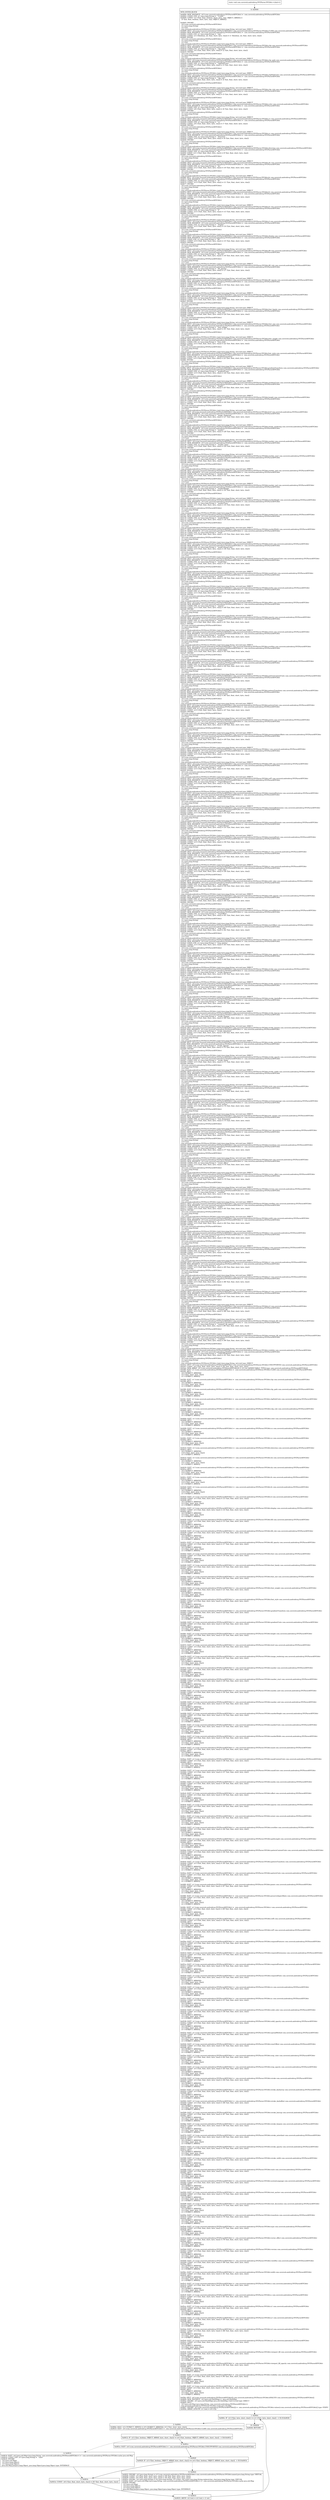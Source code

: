 digraph "CFG forcom.caverock.androidsvg.SVGParser.SVGAttr.\<clinit\>()V" {
Node_0 [shape=record,label="{0\:\ 0x0000|MTH_ENTER_BLOCK\l|0x0000: NEW_INSTANCE  (r0 I:com.caverock.androidsvg.SVGParser$SVGAttr) =  com.caverock.androidsvg.SVGParser$SVGAttr \l0x0002: CONST_STR  (r1 I:java.lang.String) =  \"CLASS\" \l0x0004: CONST  (r2 I:?[int, float, boolean, short, byte, char, OBJECT, ARRAY]) = \l  (0 ?[int, float, boolean, short, byte, char, OBJECT, ARRAY])\l \l0x0005: INVOKE  \l  (r0 I:com.caverock.androidsvg.SVGParser$SVGAttr)\l  (r1 I:java.lang.String)\l  (r2 I:int)\l com.caverock.androidsvg.SVGParser.SVGAttr.\<init\>(java.lang.String, int):void type: DIRECT \l0x0008: SPUT  (r0 I:com.caverock.androidsvg.SVGParser$SVGAttr) com.caverock.androidsvg.SVGParser.SVGAttr.CLASS com.caverock.androidsvg.SVGParser$SVGAttr \l0x000a: NEW_INSTANCE  (r0 I:com.caverock.androidsvg.SVGParser$SVGAttr) =  com.caverock.androidsvg.SVGParser$SVGAttr \l0x000c: CONST_STR  (r1 I:java.lang.String) =  \"clip\" \l0x000e: CONST  (r3 I:?[boolean, int, float, short, byte, char]) = (1 ?[boolean, int, float, short, byte, char]) \l0x000f: INVOKE  \l  (r0 I:com.caverock.androidsvg.SVGParser$SVGAttr)\l  (r1 I:java.lang.String)\l  (r3 I:int)\l com.caverock.androidsvg.SVGParser.SVGAttr.\<init\>(java.lang.String, int):void type: DIRECT \l0x0012: SPUT  (r0 I:com.caverock.androidsvg.SVGParser$SVGAttr) com.caverock.androidsvg.SVGParser.SVGAttr.clip com.caverock.androidsvg.SVGParser$SVGAttr \l0x0014: NEW_INSTANCE  (r0 I:com.caverock.androidsvg.SVGParser$SVGAttr) =  com.caverock.androidsvg.SVGParser$SVGAttr \l0x0016: CONST_STR  (r1 I:java.lang.String) =  \"clip_path\" \l0x0018: CONST  (r4 I:?[int, float, short, byte, char]) = (2 ?[int, float, short, byte, char]) \l0x0019: INVOKE  \l  (r0 I:com.caverock.androidsvg.SVGParser$SVGAttr)\l  (r1 I:java.lang.String)\l  (r4 I:int)\l com.caverock.androidsvg.SVGParser.SVGAttr.\<init\>(java.lang.String, int):void type: DIRECT \l0x001c: SPUT  (r0 I:com.caverock.androidsvg.SVGParser$SVGAttr) com.caverock.androidsvg.SVGParser.SVGAttr.clip_path com.caverock.androidsvg.SVGParser$SVGAttr \l0x001e: NEW_INSTANCE  (r0 I:com.caverock.androidsvg.SVGParser$SVGAttr) =  com.caverock.androidsvg.SVGParser$SVGAttr \l0x0020: CONST_STR  (r1 I:java.lang.String) =  \"clipPathUnits\" \l0x0022: CONST  (r5 I:?[int, float, short, byte, char]) = (3 ?[int, float, short, byte, char]) \l0x0023: INVOKE  \l  (r0 I:com.caverock.androidsvg.SVGParser$SVGAttr)\l  (r1 I:java.lang.String)\l  (r5 I:int)\l com.caverock.androidsvg.SVGParser.SVGAttr.\<init\>(java.lang.String, int):void type: DIRECT \l0x0026: SPUT  (r0 I:com.caverock.androidsvg.SVGParser$SVGAttr) com.caverock.androidsvg.SVGParser.SVGAttr.clipPathUnits com.caverock.androidsvg.SVGParser$SVGAttr \l0x0028: NEW_INSTANCE  (r0 I:com.caverock.androidsvg.SVGParser$SVGAttr) =  com.caverock.androidsvg.SVGParser$SVGAttr \l0x002a: CONST_STR  (r1 I:java.lang.String) =  \"clip_rule\" \l0x002c: CONST  (r6 I:?[int, float, short, byte, char]) = (4 ?[int, float, short, byte, char]) \l0x002d: INVOKE  \l  (r0 I:com.caverock.androidsvg.SVGParser$SVGAttr)\l  (r1 I:java.lang.String)\l  (r6 I:int)\l com.caverock.androidsvg.SVGParser.SVGAttr.\<init\>(java.lang.String, int):void type: DIRECT \l0x0030: SPUT  (r0 I:com.caverock.androidsvg.SVGParser$SVGAttr) com.caverock.androidsvg.SVGParser.SVGAttr.clip_rule com.caverock.androidsvg.SVGParser$SVGAttr \l0x0032: NEW_INSTANCE  (r0 I:com.caverock.androidsvg.SVGParser$SVGAttr) =  com.caverock.androidsvg.SVGParser$SVGAttr \l0x0034: CONST_STR  (r1 I:java.lang.String) =  \"color\" \l0x0036: CONST  (r7 I:?[int, float, short, byte, char]) = (5 ?[int, float, short, byte, char]) \l0x0037: INVOKE  \l  (r0 I:com.caverock.androidsvg.SVGParser$SVGAttr)\l  (r1 I:java.lang.String)\l  (r7 I:int)\l com.caverock.androidsvg.SVGParser.SVGAttr.\<init\>(java.lang.String, int):void type: DIRECT \l0x003a: SPUT  (r0 I:com.caverock.androidsvg.SVGParser$SVGAttr) com.caverock.androidsvg.SVGParser.SVGAttr.color com.caverock.androidsvg.SVGParser$SVGAttr \l0x003c: NEW_INSTANCE  (r0 I:com.caverock.androidsvg.SVGParser$SVGAttr) =  com.caverock.androidsvg.SVGParser$SVGAttr \l0x003e: CONST_STR  (r1 I:java.lang.String) =  \"cx\" \l0x0040: CONST  (r8 I:?[int, float, short, byte, char]) = (6 ?[int, float, short, byte, char]) \l0x0041: INVOKE  \l  (r0 I:com.caverock.androidsvg.SVGParser$SVGAttr)\l  (r1 I:java.lang.String)\l  (r8 I:int)\l com.caverock.androidsvg.SVGParser.SVGAttr.\<init\>(java.lang.String, int):void type: DIRECT \l0x0044: SPUT  (r0 I:com.caverock.androidsvg.SVGParser$SVGAttr) com.caverock.androidsvg.SVGParser.SVGAttr.cx com.caverock.androidsvg.SVGParser$SVGAttr \l0x0046: NEW_INSTANCE  (r0 I:com.caverock.androidsvg.SVGParser$SVGAttr) =  com.caverock.androidsvg.SVGParser$SVGAttr \l0x0048: CONST_STR  (r1 I:java.lang.String) =  \"cy\" \l0x004a: CONST  (r9 I:?[int, float, short, byte, char]) = (7 ?[int, float, short, byte, char]) \l0x004b: INVOKE  \l  (r0 I:com.caverock.androidsvg.SVGParser$SVGAttr)\l  (r1 I:java.lang.String)\l  (r9 I:int)\l com.caverock.androidsvg.SVGParser.SVGAttr.\<init\>(java.lang.String, int):void type: DIRECT \l0x004e: SPUT  (r0 I:com.caverock.androidsvg.SVGParser$SVGAttr) com.caverock.androidsvg.SVGParser.SVGAttr.cy com.caverock.androidsvg.SVGParser$SVGAttr \l0x0050: NEW_INSTANCE  (r0 I:com.caverock.androidsvg.SVGParser$SVGAttr) =  com.caverock.androidsvg.SVGParser$SVGAttr \l0x0052: CONST_STR  (r1 I:java.lang.String) =  \"direction\" \l0x0054: CONST  (r10 I:?[int, float, short, byte, char]) = (8 ?[int, float, short, byte, char]) \l0x0056: INVOKE  \l  (r0 I:com.caverock.androidsvg.SVGParser$SVGAttr)\l  (r1 I:java.lang.String)\l  (r10 I:int)\l com.caverock.androidsvg.SVGParser.SVGAttr.\<init\>(java.lang.String, int):void type: DIRECT \l0x0059: SPUT  (r0 I:com.caverock.androidsvg.SVGParser$SVGAttr) com.caverock.androidsvg.SVGParser.SVGAttr.direction com.caverock.androidsvg.SVGParser$SVGAttr \l0x005b: NEW_INSTANCE  (r0 I:com.caverock.androidsvg.SVGParser$SVGAttr) =  com.caverock.androidsvg.SVGParser$SVGAttr \l0x005d: CONST_STR  (r1 I:java.lang.String) =  \"dx\" \l0x005f: CONST  (r11 I:?[int, float, short, byte, char]) = (9 ?[int, float, short, byte, char]) \l0x0061: INVOKE  \l  (r0 I:com.caverock.androidsvg.SVGParser$SVGAttr)\l  (r1 I:java.lang.String)\l  (r11 I:int)\l com.caverock.androidsvg.SVGParser.SVGAttr.\<init\>(java.lang.String, int):void type: DIRECT \l0x0064: SPUT  (r0 I:com.caverock.androidsvg.SVGParser$SVGAttr) com.caverock.androidsvg.SVGParser.SVGAttr.dx com.caverock.androidsvg.SVGParser$SVGAttr \l0x0066: NEW_INSTANCE  (r0 I:com.caverock.androidsvg.SVGParser$SVGAttr) =  com.caverock.androidsvg.SVGParser$SVGAttr \l0x0068: CONST_STR  (r1 I:java.lang.String) =  \"dy\" \l0x006a: CONST  (r12 I:?[int, float, short, byte, char]) = (10 ?[int, float, short, byte, char]) \l0x006c: INVOKE  \l  (r0 I:com.caverock.androidsvg.SVGParser$SVGAttr)\l  (r1 I:java.lang.String)\l  (r12 I:int)\l com.caverock.androidsvg.SVGParser.SVGAttr.\<init\>(java.lang.String, int):void type: DIRECT \l0x006f: SPUT  (r0 I:com.caverock.androidsvg.SVGParser$SVGAttr) com.caverock.androidsvg.SVGParser.SVGAttr.dy com.caverock.androidsvg.SVGParser$SVGAttr \l0x0071: NEW_INSTANCE  (r0 I:com.caverock.androidsvg.SVGParser$SVGAttr) =  com.caverock.androidsvg.SVGParser$SVGAttr \l0x0073: CONST_STR  (r1 I:java.lang.String) =  \"fx\" \l0x0075: CONST  (r13 I:?[int, float, short, byte, char]) = (11 ?[int, float, short, byte, char]) \l0x0077: INVOKE  \l  (r0 I:com.caverock.androidsvg.SVGParser$SVGAttr)\l  (r1 I:java.lang.String)\l  (r13 I:int)\l com.caverock.androidsvg.SVGParser.SVGAttr.\<init\>(java.lang.String, int):void type: DIRECT \l0x007a: SPUT  (r0 I:com.caverock.androidsvg.SVGParser$SVGAttr) com.caverock.androidsvg.SVGParser.SVGAttr.fx com.caverock.androidsvg.SVGParser$SVGAttr \l0x007c: NEW_INSTANCE  (r0 I:com.caverock.androidsvg.SVGParser$SVGAttr) =  com.caverock.androidsvg.SVGParser$SVGAttr \l0x007e: CONST_STR  (r1 I:java.lang.String) =  \"fy\" \l0x0080: CONST  (r14 I:?[int, float, short, byte, char]) = (12 ?[int, float, short, byte, char]) \l0x0082: INVOKE  \l  (r0 I:com.caverock.androidsvg.SVGParser$SVGAttr)\l  (r1 I:java.lang.String)\l  (r14 I:int)\l com.caverock.androidsvg.SVGParser.SVGAttr.\<init\>(java.lang.String, int):void type: DIRECT \l0x0085: SPUT  (r0 I:com.caverock.androidsvg.SVGParser$SVGAttr) com.caverock.androidsvg.SVGParser.SVGAttr.fy com.caverock.androidsvg.SVGParser$SVGAttr \l0x0087: NEW_INSTANCE  (r0 I:com.caverock.androidsvg.SVGParser$SVGAttr) =  com.caverock.androidsvg.SVGParser$SVGAttr \l0x0089: CONST_STR  (r1 I:java.lang.String) =  \"d\" \l0x008b: CONST  (r15 I:?[int, float, short, byte, char]) = (13 ?[int, float, short, byte, char]) \l0x008d: INVOKE  \l  (r0 I:com.caverock.androidsvg.SVGParser$SVGAttr)\l  (r1 I:java.lang.String)\l  (r15 I:int)\l com.caverock.androidsvg.SVGParser.SVGAttr.\<init\>(java.lang.String, int):void type: DIRECT \l0x0090: SPUT  (r0 I:com.caverock.androidsvg.SVGParser$SVGAttr) com.caverock.androidsvg.SVGParser.SVGAttr.d com.caverock.androidsvg.SVGParser$SVGAttr \l0x0092: NEW_INSTANCE  (r0 I:com.caverock.androidsvg.SVGParser$SVGAttr) =  com.caverock.androidsvg.SVGParser$SVGAttr \l0x0094: CONST_STR  (r1 I:java.lang.String) =  \"display\" \l0x0096: CONST  (r15 I:?[int, float, short, byte, char]) = (14 ?[int, float, short, byte, char]) \l0x0098: INVOKE  \l  (r0 I:com.caverock.androidsvg.SVGParser$SVGAttr)\l  (r1 I:java.lang.String)\l  (r15 I:int)\l com.caverock.androidsvg.SVGParser.SVGAttr.\<init\>(java.lang.String, int):void type: DIRECT \l0x009b: SPUT  (r0 I:com.caverock.androidsvg.SVGParser$SVGAttr) com.caverock.androidsvg.SVGParser.SVGAttr.display com.caverock.androidsvg.SVGParser$SVGAttr \l0x009d: NEW_INSTANCE  (r0 I:com.caverock.androidsvg.SVGParser$SVGAttr) =  com.caverock.androidsvg.SVGParser$SVGAttr \l0x009f: CONST_STR  (r1 I:java.lang.String) =  \"fill\" \l0x00a1: CONST  (r15 I:?[int, float, short, byte, char]) = (15 ?[int, float, short, byte, char]) \l0x00a3: INVOKE  \l  (r0 I:com.caverock.androidsvg.SVGParser$SVGAttr)\l  (r1 I:java.lang.String)\l  (r15 I:int)\l com.caverock.androidsvg.SVGParser.SVGAttr.\<init\>(java.lang.String, int):void type: DIRECT \l0x00a6: SPUT  (r0 I:com.caverock.androidsvg.SVGParser$SVGAttr) com.caverock.androidsvg.SVGParser.SVGAttr.fill com.caverock.androidsvg.SVGParser$SVGAttr \l0x00a8: NEW_INSTANCE  (r0 I:com.caverock.androidsvg.SVGParser$SVGAttr) =  com.caverock.androidsvg.SVGParser$SVGAttr \l0x00aa: CONST_STR  (r1 I:java.lang.String) =  \"fill_rule\" \l0x00ac: CONST  (r15 I:?[int, float, short, byte, char]) = (16 ?[int, float, short, byte, char]) \l0x00ae: INVOKE  \l  (r0 I:com.caverock.androidsvg.SVGParser$SVGAttr)\l  (r1 I:java.lang.String)\l  (r15 I:int)\l com.caverock.androidsvg.SVGParser.SVGAttr.\<init\>(java.lang.String, int):void type: DIRECT \l0x00b1: SPUT  (r0 I:com.caverock.androidsvg.SVGParser$SVGAttr) com.caverock.androidsvg.SVGParser.SVGAttr.fill_rule com.caverock.androidsvg.SVGParser$SVGAttr \l0x00b3: NEW_INSTANCE  (r0 I:com.caverock.androidsvg.SVGParser$SVGAttr) =  com.caverock.androidsvg.SVGParser$SVGAttr \l0x00b5: CONST_STR  (r1 I:java.lang.String) =  \"fill_opacity\" \l0x00b7: CONST  (r15 I:?[int, float, short, byte, char]) = (17 ?[int, float, short, byte, char]) \l0x00b9: INVOKE  \l  (r0 I:com.caverock.androidsvg.SVGParser$SVGAttr)\l  (r1 I:java.lang.String)\l  (r15 I:int)\l com.caverock.androidsvg.SVGParser.SVGAttr.\<init\>(java.lang.String, int):void type: DIRECT \l0x00bc: SPUT  (r0 I:com.caverock.androidsvg.SVGParser$SVGAttr) com.caverock.androidsvg.SVGParser.SVGAttr.fill_opacity com.caverock.androidsvg.SVGParser$SVGAttr \l0x00be: NEW_INSTANCE  (r0 I:com.caverock.androidsvg.SVGParser$SVGAttr) =  com.caverock.androidsvg.SVGParser$SVGAttr \l0x00c0: CONST_STR  (r1 I:java.lang.String) =  \"font\" \l0x00c2: CONST  (r15 I:?[int, float, short, byte, char]) = (18 ?[int, float, short, byte, char]) \l0x00c4: INVOKE  \l  (r0 I:com.caverock.androidsvg.SVGParser$SVGAttr)\l  (r1 I:java.lang.String)\l  (r15 I:int)\l com.caverock.androidsvg.SVGParser.SVGAttr.\<init\>(java.lang.String, int):void type: DIRECT \l0x00c7: SPUT  (r0 I:com.caverock.androidsvg.SVGParser$SVGAttr) com.caverock.androidsvg.SVGParser.SVGAttr.font com.caverock.androidsvg.SVGParser$SVGAttr \l0x00c9: NEW_INSTANCE  (r0 I:com.caverock.androidsvg.SVGParser$SVGAttr) =  com.caverock.androidsvg.SVGParser$SVGAttr \l0x00cb: CONST_STR  (r1 I:java.lang.String) =  \"font_family\" \l0x00cd: CONST  (r15 I:?[int, float, short, byte, char]) = (19 ?[int, float, short, byte, char]) \l0x00cf: INVOKE  \l  (r0 I:com.caverock.androidsvg.SVGParser$SVGAttr)\l  (r1 I:java.lang.String)\l  (r15 I:int)\l com.caverock.androidsvg.SVGParser.SVGAttr.\<init\>(java.lang.String, int):void type: DIRECT \l0x00d2: SPUT  (r0 I:com.caverock.androidsvg.SVGParser$SVGAttr) com.caverock.androidsvg.SVGParser.SVGAttr.font_family com.caverock.androidsvg.SVGParser$SVGAttr \l0x00d4: NEW_INSTANCE  (r0 I:com.caverock.androidsvg.SVGParser$SVGAttr) =  com.caverock.androidsvg.SVGParser$SVGAttr \l0x00d6: CONST_STR  (r1 I:java.lang.String) =  \"font_size\" \l0x00d8: CONST  (r15 I:?[int, float, short, byte, char]) = (20 ?[int, float, short, byte, char]) \l0x00da: INVOKE  \l  (r0 I:com.caverock.androidsvg.SVGParser$SVGAttr)\l  (r1 I:java.lang.String)\l  (r15 I:int)\l com.caverock.androidsvg.SVGParser.SVGAttr.\<init\>(java.lang.String, int):void type: DIRECT \l0x00dd: SPUT  (r0 I:com.caverock.androidsvg.SVGParser$SVGAttr) com.caverock.androidsvg.SVGParser.SVGAttr.font_size com.caverock.androidsvg.SVGParser$SVGAttr \l0x00df: NEW_INSTANCE  (r0 I:com.caverock.androidsvg.SVGParser$SVGAttr) =  com.caverock.androidsvg.SVGParser$SVGAttr \l0x00e1: CONST_STR  (r1 I:java.lang.String) =  \"font_weight\" \l0x00e3: CONST  (r15 I:?[int, float, short, byte, char]) = (21 ?[int, float, short, byte, char]) \l0x00e5: INVOKE  \l  (r0 I:com.caverock.androidsvg.SVGParser$SVGAttr)\l  (r1 I:java.lang.String)\l  (r15 I:int)\l com.caverock.androidsvg.SVGParser.SVGAttr.\<init\>(java.lang.String, int):void type: DIRECT \l0x00e8: SPUT  (r0 I:com.caverock.androidsvg.SVGParser$SVGAttr) com.caverock.androidsvg.SVGParser.SVGAttr.font_weight com.caverock.androidsvg.SVGParser$SVGAttr \l0x00ea: NEW_INSTANCE  (r0 I:com.caverock.androidsvg.SVGParser$SVGAttr) =  com.caverock.androidsvg.SVGParser$SVGAttr \l0x00ec: CONST_STR  (r1 I:java.lang.String) =  \"font_style\" \l0x00ee: CONST  (r15 I:?[int, float, short, byte, char]) = (22 ?[int, float, short, byte, char]) \l0x00f0: INVOKE  \l  (r0 I:com.caverock.androidsvg.SVGParser$SVGAttr)\l  (r1 I:java.lang.String)\l  (r15 I:int)\l com.caverock.androidsvg.SVGParser.SVGAttr.\<init\>(java.lang.String, int):void type: DIRECT \l0x00f3: SPUT  (r0 I:com.caverock.androidsvg.SVGParser$SVGAttr) com.caverock.androidsvg.SVGParser.SVGAttr.font_style com.caverock.androidsvg.SVGParser$SVGAttr \l0x00f5: NEW_INSTANCE  (r0 I:com.caverock.androidsvg.SVGParser$SVGAttr) =  com.caverock.androidsvg.SVGParser$SVGAttr \l0x00f7: CONST_STR  (r1 I:java.lang.String) =  \"gradientTransform\" \l0x00f9: CONST  (r15 I:?[int, float, short, byte, char]) = (23 ?[int, float, short, byte, char]) \l0x00fb: INVOKE  \l  (r0 I:com.caverock.androidsvg.SVGParser$SVGAttr)\l  (r1 I:java.lang.String)\l  (r15 I:int)\l com.caverock.androidsvg.SVGParser.SVGAttr.\<init\>(java.lang.String, int):void type: DIRECT \l0x00fe: SPUT  (r0 I:com.caverock.androidsvg.SVGParser$SVGAttr) com.caverock.androidsvg.SVGParser.SVGAttr.gradientTransform com.caverock.androidsvg.SVGParser$SVGAttr \l0x0100: NEW_INSTANCE  (r0 I:com.caverock.androidsvg.SVGParser$SVGAttr) =  com.caverock.androidsvg.SVGParser$SVGAttr \l0x0102: CONST_STR  (r1 I:java.lang.String) =  \"gradientUnits\" \l0x0104: CONST  (r15 I:?[int, float, short, byte, char]) = (24 ?[int, float, short, byte, char]) \l0x0106: INVOKE  \l  (r0 I:com.caverock.androidsvg.SVGParser$SVGAttr)\l  (r1 I:java.lang.String)\l  (r15 I:int)\l com.caverock.androidsvg.SVGParser.SVGAttr.\<init\>(java.lang.String, int):void type: DIRECT \l0x0109: SPUT  (r0 I:com.caverock.androidsvg.SVGParser$SVGAttr) com.caverock.androidsvg.SVGParser.SVGAttr.gradientUnits com.caverock.androidsvg.SVGParser$SVGAttr \l0x010b: NEW_INSTANCE  (r0 I:com.caverock.androidsvg.SVGParser$SVGAttr) =  com.caverock.androidsvg.SVGParser$SVGAttr \l0x010d: CONST_STR  (r1 I:java.lang.String) =  \"height\" \l0x010f: CONST  (r15 I:?[int, float, short, byte, char]) = (25 ?[int, float, short, byte, char]) \l0x0111: INVOKE  \l  (r0 I:com.caverock.androidsvg.SVGParser$SVGAttr)\l  (r1 I:java.lang.String)\l  (r15 I:int)\l com.caverock.androidsvg.SVGParser.SVGAttr.\<init\>(java.lang.String, int):void type: DIRECT \l0x0114: SPUT  (r0 I:com.caverock.androidsvg.SVGParser$SVGAttr) com.caverock.androidsvg.SVGParser.SVGAttr.height com.caverock.androidsvg.SVGParser$SVGAttr \l0x0116: NEW_INSTANCE  (r0 I:com.caverock.androidsvg.SVGParser$SVGAttr) =  com.caverock.androidsvg.SVGParser$SVGAttr \l0x0118: CONST_STR  (r1 I:java.lang.String) =  \"href\" \l0x011a: CONST  (r15 I:?[int, float, short, byte, char]) = (26 ?[int, float, short, byte, char]) \l0x011c: INVOKE  \l  (r0 I:com.caverock.androidsvg.SVGParser$SVGAttr)\l  (r1 I:java.lang.String)\l  (r15 I:int)\l com.caverock.androidsvg.SVGParser.SVGAttr.\<init\>(java.lang.String, int):void type: DIRECT \l0x011f: SPUT  (r0 I:com.caverock.androidsvg.SVGParser$SVGAttr) com.caverock.androidsvg.SVGParser.SVGAttr.href com.caverock.androidsvg.SVGParser$SVGAttr \l0x0121: NEW_INSTANCE  (r0 I:com.caverock.androidsvg.SVGParser$SVGAttr) =  com.caverock.androidsvg.SVGParser$SVGAttr \l0x0123: CONST_STR  (r1 I:java.lang.String) =  \"image_rendering\" \l0x0125: CONST  (r15 I:?[int, float, short, byte, char]) = (27 ?[int, float, short, byte, char]) \l0x0127: INVOKE  \l  (r0 I:com.caverock.androidsvg.SVGParser$SVGAttr)\l  (r1 I:java.lang.String)\l  (r15 I:int)\l com.caverock.androidsvg.SVGParser.SVGAttr.\<init\>(java.lang.String, int):void type: DIRECT \l0x012a: SPUT  (r0 I:com.caverock.androidsvg.SVGParser$SVGAttr) com.caverock.androidsvg.SVGParser.SVGAttr.image_rendering com.caverock.androidsvg.SVGParser$SVGAttr \l0x012c: NEW_INSTANCE  (r0 I:com.caverock.androidsvg.SVGParser$SVGAttr) =  com.caverock.androidsvg.SVGParser$SVGAttr \l0x012e: CONST_STR  (r1 I:java.lang.String) =  \"marker\" \l0x0130: CONST  (r15 I:?[int, float, short, byte, char]) = (28 ?[int, float, short, byte, char]) \l0x0132: INVOKE  \l  (r0 I:com.caverock.androidsvg.SVGParser$SVGAttr)\l  (r1 I:java.lang.String)\l  (r15 I:int)\l com.caverock.androidsvg.SVGParser.SVGAttr.\<init\>(java.lang.String, int):void type: DIRECT \l0x0135: SPUT  (r0 I:com.caverock.androidsvg.SVGParser$SVGAttr) com.caverock.androidsvg.SVGParser.SVGAttr.marker com.caverock.androidsvg.SVGParser$SVGAttr \l0x0137: NEW_INSTANCE  (r0 I:com.caverock.androidsvg.SVGParser$SVGAttr) =  com.caverock.androidsvg.SVGParser$SVGAttr \l0x0139: CONST_STR  (r1 I:java.lang.String) =  \"marker_start\" \l0x013b: CONST  (r15 I:?[int, float, short, byte, char]) = (29 ?[int, float, short, byte, char]) \l0x013d: INVOKE  \l  (r0 I:com.caverock.androidsvg.SVGParser$SVGAttr)\l  (r1 I:java.lang.String)\l  (r15 I:int)\l com.caverock.androidsvg.SVGParser.SVGAttr.\<init\>(java.lang.String, int):void type: DIRECT \l0x0140: SPUT  (r0 I:com.caverock.androidsvg.SVGParser$SVGAttr) com.caverock.androidsvg.SVGParser.SVGAttr.marker_start com.caverock.androidsvg.SVGParser$SVGAttr \l0x0142: NEW_INSTANCE  (r0 I:com.caverock.androidsvg.SVGParser$SVGAttr) =  com.caverock.androidsvg.SVGParser$SVGAttr \l0x0144: CONST_STR  (r1 I:java.lang.String) =  \"marker_mid\" \l0x0146: CONST  (r15 I:?[int, float, short, byte, char]) = (30 ?[int, float, short, byte, char]) \l0x0148: INVOKE  \l  (r0 I:com.caverock.androidsvg.SVGParser$SVGAttr)\l  (r1 I:java.lang.String)\l  (r15 I:int)\l com.caverock.androidsvg.SVGParser.SVGAttr.\<init\>(java.lang.String, int):void type: DIRECT \l0x014b: SPUT  (r0 I:com.caverock.androidsvg.SVGParser$SVGAttr) com.caverock.androidsvg.SVGParser.SVGAttr.marker_mid com.caverock.androidsvg.SVGParser$SVGAttr \l0x014d: NEW_INSTANCE  (r0 I:com.caverock.androidsvg.SVGParser$SVGAttr) =  com.caverock.androidsvg.SVGParser$SVGAttr \l0x014f: CONST_STR  (r1 I:java.lang.String) =  \"marker_end\" \l0x0151: CONST  (r15 I:?[int, float, short, byte, char]) = (31 ?[int, float, short, byte, char]) \l0x0153: INVOKE  \l  (r0 I:com.caverock.androidsvg.SVGParser$SVGAttr)\l  (r1 I:java.lang.String)\l  (r15 I:int)\l com.caverock.androidsvg.SVGParser.SVGAttr.\<init\>(java.lang.String, int):void type: DIRECT \l0x0156: SPUT  (r0 I:com.caverock.androidsvg.SVGParser$SVGAttr) com.caverock.androidsvg.SVGParser.SVGAttr.marker_end com.caverock.androidsvg.SVGParser$SVGAttr \l0x0158: NEW_INSTANCE  (r0 I:com.caverock.androidsvg.SVGParser$SVGAttr) =  com.caverock.androidsvg.SVGParser$SVGAttr \l0x015a: CONST_STR  (r1 I:java.lang.String) =  \"markerHeight\" \l0x015c: CONST  (r15 I:?[int, float, short, byte, char]) = (32 ?[int, float, short, byte, char]) \l0x015e: INVOKE  \l  (r0 I:com.caverock.androidsvg.SVGParser$SVGAttr)\l  (r1 I:java.lang.String)\l  (r15 I:int)\l com.caverock.androidsvg.SVGParser.SVGAttr.\<init\>(java.lang.String, int):void type: DIRECT \l0x0161: SPUT  (r0 I:com.caverock.androidsvg.SVGParser$SVGAttr) com.caverock.androidsvg.SVGParser.SVGAttr.markerHeight com.caverock.androidsvg.SVGParser$SVGAttr \l0x0163: NEW_INSTANCE  (r0 I:com.caverock.androidsvg.SVGParser$SVGAttr) =  com.caverock.androidsvg.SVGParser$SVGAttr \l0x0165: CONST_STR  (r1 I:java.lang.String) =  \"markerUnits\" \l0x0167: CONST  (r15 I:?[int, float, short, byte, char]) = (33 ?[int, float, short, byte, char]) \l0x0169: INVOKE  \l  (r0 I:com.caverock.androidsvg.SVGParser$SVGAttr)\l  (r1 I:java.lang.String)\l  (r15 I:int)\l com.caverock.androidsvg.SVGParser.SVGAttr.\<init\>(java.lang.String, int):void type: DIRECT \l0x016c: SPUT  (r0 I:com.caverock.androidsvg.SVGParser$SVGAttr) com.caverock.androidsvg.SVGParser.SVGAttr.markerUnits com.caverock.androidsvg.SVGParser$SVGAttr \l0x016e: NEW_INSTANCE  (r0 I:com.caverock.androidsvg.SVGParser$SVGAttr) =  com.caverock.androidsvg.SVGParser$SVGAttr \l0x0170: CONST_STR  (r1 I:java.lang.String) =  \"markerWidth\" \l0x0172: CONST  (r15 I:?[int, float, short, byte, char]) = (34 ?[int, float, short, byte, char]) \l0x0174: INVOKE  \l  (r0 I:com.caverock.androidsvg.SVGParser$SVGAttr)\l  (r1 I:java.lang.String)\l  (r15 I:int)\l com.caverock.androidsvg.SVGParser.SVGAttr.\<init\>(java.lang.String, int):void type: DIRECT \l0x0177: SPUT  (r0 I:com.caverock.androidsvg.SVGParser$SVGAttr) com.caverock.androidsvg.SVGParser.SVGAttr.markerWidth com.caverock.androidsvg.SVGParser$SVGAttr \l0x0179: NEW_INSTANCE  (r0 I:com.caverock.androidsvg.SVGParser$SVGAttr) =  com.caverock.androidsvg.SVGParser$SVGAttr \l0x017b: CONST_STR  (r1 I:java.lang.String) =  \"mask\" \l0x017d: CONST  (r15 I:?[int, float, short, byte, char]) = (35 ?[int, float, short, byte, char]) \l0x017f: INVOKE  \l  (r0 I:com.caverock.androidsvg.SVGParser$SVGAttr)\l  (r1 I:java.lang.String)\l  (r15 I:int)\l com.caverock.androidsvg.SVGParser.SVGAttr.\<init\>(java.lang.String, int):void type: DIRECT \l0x0182: SPUT  (r0 I:com.caverock.androidsvg.SVGParser$SVGAttr) com.caverock.androidsvg.SVGParser.SVGAttr.mask com.caverock.androidsvg.SVGParser$SVGAttr \l0x0184: NEW_INSTANCE  (r0 I:com.caverock.androidsvg.SVGParser$SVGAttr) =  com.caverock.androidsvg.SVGParser$SVGAttr \l0x0186: CONST_STR  (r1 I:java.lang.String) =  \"maskContentUnits\" \l0x0188: CONST  (r15 I:?[int, float, short, byte, char]) = (36 ?[int, float, short, byte, char]) \l0x018a: INVOKE  \l  (r0 I:com.caverock.androidsvg.SVGParser$SVGAttr)\l  (r1 I:java.lang.String)\l  (r15 I:int)\l com.caverock.androidsvg.SVGParser.SVGAttr.\<init\>(java.lang.String, int):void type: DIRECT \l0x018d: SPUT  (r0 I:com.caverock.androidsvg.SVGParser$SVGAttr) com.caverock.androidsvg.SVGParser.SVGAttr.maskContentUnits com.caverock.androidsvg.SVGParser$SVGAttr \l0x018f: NEW_INSTANCE  (r0 I:com.caverock.androidsvg.SVGParser$SVGAttr) =  com.caverock.androidsvg.SVGParser$SVGAttr \l0x0191: CONST_STR  (r1 I:java.lang.String) =  \"maskUnits\" \l0x0193: CONST  (r15 I:?[int, float, short, byte, char]) = (37 ?[int, float, short, byte, char]) \l0x0195: INVOKE  \l  (r0 I:com.caverock.androidsvg.SVGParser$SVGAttr)\l  (r1 I:java.lang.String)\l  (r15 I:int)\l com.caverock.androidsvg.SVGParser.SVGAttr.\<init\>(java.lang.String, int):void type: DIRECT \l0x0198: SPUT  (r0 I:com.caverock.androidsvg.SVGParser$SVGAttr) com.caverock.androidsvg.SVGParser.SVGAttr.maskUnits com.caverock.androidsvg.SVGParser$SVGAttr \l0x019a: NEW_INSTANCE  (r0 I:com.caverock.androidsvg.SVGParser$SVGAttr) =  com.caverock.androidsvg.SVGParser$SVGAttr \l0x019c: CONST_STR  (r1 I:java.lang.String) =  \"media\" \l0x019e: CONST  (r15 I:?[int, float, short, byte, char]) = (38 ?[int, float, short, byte, char]) \l0x01a0: INVOKE  \l  (r0 I:com.caverock.androidsvg.SVGParser$SVGAttr)\l  (r1 I:java.lang.String)\l  (r15 I:int)\l com.caverock.androidsvg.SVGParser.SVGAttr.\<init\>(java.lang.String, int):void type: DIRECT \l0x01a3: SPUT  (r0 I:com.caverock.androidsvg.SVGParser$SVGAttr) com.caverock.androidsvg.SVGParser.SVGAttr.media com.caverock.androidsvg.SVGParser$SVGAttr \l0x01a5: NEW_INSTANCE  (r0 I:com.caverock.androidsvg.SVGParser$SVGAttr) =  com.caverock.androidsvg.SVGParser$SVGAttr \l0x01a7: CONST_STR  (r1 I:java.lang.String) =  \"offset\" \l0x01a9: CONST  (r15 I:?[int, float, short, byte, char]) = (39 ?[int, float, short, byte, char]) \l0x01ab: INVOKE  \l  (r0 I:com.caverock.androidsvg.SVGParser$SVGAttr)\l  (r1 I:java.lang.String)\l  (r15 I:int)\l com.caverock.androidsvg.SVGParser.SVGAttr.\<init\>(java.lang.String, int):void type: DIRECT \l0x01ae: SPUT  (r0 I:com.caverock.androidsvg.SVGParser$SVGAttr) com.caverock.androidsvg.SVGParser.SVGAttr.offset com.caverock.androidsvg.SVGParser$SVGAttr \l0x01b0: NEW_INSTANCE  (r0 I:com.caverock.androidsvg.SVGParser$SVGAttr) =  com.caverock.androidsvg.SVGParser$SVGAttr \l0x01b2: CONST_STR  (r1 I:java.lang.String) =  \"opacity\" \l0x01b4: CONST  (r15 I:?[int, float, short, byte, char]) = (40 ?[int, float, short, byte, char]) \l0x01b6: INVOKE  \l  (r0 I:com.caverock.androidsvg.SVGParser$SVGAttr)\l  (r1 I:java.lang.String)\l  (r15 I:int)\l com.caverock.androidsvg.SVGParser.SVGAttr.\<init\>(java.lang.String, int):void type: DIRECT \l0x01b9: SPUT  (r0 I:com.caverock.androidsvg.SVGParser$SVGAttr) com.caverock.androidsvg.SVGParser.SVGAttr.opacity com.caverock.androidsvg.SVGParser$SVGAttr \l0x01bb: NEW_INSTANCE  (r0 I:com.caverock.androidsvg.SVGParser$SVGAttr) =  com.caverock.androidsvg.SVGParser$SVGAttr \l0x01bd: CONST_STR  (r1 I:java.lang.String) =  \"orient\" \l0x01bf: CONST  (r15 I:?[int, float, short, byte, char]) = (41 ?[int, float, short, byte, char]) \l0x01c1: INVOKE  \l  (r0 I:com.caverock.androidsvg.SVGParser$SVGAttr)\l  (r1 I:java.lang.String)\l  (r15 I:int)\l com.caverock.androidsvg.SVGParser.SVGAttr.\<init\>(java.lang.String, int):void type: DIRECT \l0x01c4: SPUT  (r0 I:com.caverock.androidsvg.SVGParser$SVGAttr) com.caverock.androidsvg.SVGParser.SVGAttr.orient com.caverock.androidsvg.SVGParser$SVGAttr \l0x01c6: NEW_INSTANCE  (r0 I:com.caverock.androidsvg.SVGParser$SVGAttr) =  com.caverock.androidsvg.SVGParser$SVGAttr \l0x01c8: CONST_STR  (r1 I:java.lang.String) =  \"overflow\" \l0x01ca: CONST  (r15 I:?[int, float, short, byte, char]) = (42 ?[int, float, short, byte, char]) \l0x01cc: INVOKE  \l  (r0 I:com.caverock.androidsvg.SVGParser$SVGAttr)\l  (r1 I:java.lang.String)\l  (r15 I:int)\l com.caverock.androidsvg.SVGParser.SVGAttr.\<init\>(java.lang.String, int):void type: DIRECT \l0x01cf: SPUT  (r0 I:com.caverock.androidsvg.SVGParser$SVGAttr) com.caverock.androidsvg.SVGParser.SVGAttr.overflow com.caverock.androidsvg.SVGParser$SVGAttr \l0x01d1: NEW_INSTANCE  (r0 I:com.caverock.androidsvg.SVGParser$SVGAttr) =  com.caverock.androidsvg.SVGParser$SVGAttr \l0x01d3: CONST_STR  (r1 I:java.lang.String) =  \"pathLength\" \l0x01d5: CONST  (r15 I:?[int, float, short, byte, char]) = (43 ?[int, float, short, byte, char]) \l0x01d7: INVOKE  \l  (r0 I:com.caverock.androidsvg.SVGParser$SVGAttr)\l  (r1 I:java.lang.String)\l  (r15 I:int)\l com.caverock.androidsvg.SVGParser.SVGAttr.\<init\>(java.lang.String, int):void type: DIRECT \l0x01da: SPUT  (r0 I:com.caverock.androidsvg.SVGParser$SVGAttr) com.caverock.androidsvg.SVGParser.SVGAttr.pathLength com.caverock.androidsvg.SVGParser$SVGAttr \l0x01dc: NEW_INSTANCE  (r0 I:com.caverock.androidsvg.SVGParser$SVGAttr) =  com.caverock.androidsvg.SVGParser$SVGAttr \l0x01de: CONST_STR  (r1 I:java.lang.String) =  \"patternContentUnits\" \l0x01e0: CONST  (r15 I:?[int, float, short, byte, char]) = (44 ?[int, float, short, byte, char]) \l0x01e2: INVOKE  \l  (r0 I:com.caverock.androidsvg.SVGParser$SVGAttr)\l  (r1 I:java.lang.String)\l  (r15 I:int)\l com.caverock.androidsvg.SVGParser.SVGAttr.\<init\>(java.lang.String, int):void type: DIRECT \l0x01e5: SPUT  (r0 I:com.caverock.androidsvg.SVGParser$SVGAttr) com.caverock.androidsvg.SVGParser.SVGAttr.patternContentUnits com.caverock.androidsvg.SVGParser$SVGAttr \l0x01e7: NEW_INSTANCE  (r0 I:com.caverock.androidsvg.SVGParser$SVGAttr) =  com.caverock.androidsvg.SVGParser$SVGAttr \l0x01e9: CONST_STR  (r1 I:java.lang.String) =  \"patternTransform\" \l0x01eb: CONST  (r15 I:?[int, float, short, byte, char]) = (45 ?[int, float, short, byte, char]) \l0x01ed: INVOKE  \l  (r0 I:com.caverock.androidsvg.SVGParser$SVGAttr)\l  (r1 I:java.lang.String)\l  (r15 I:int)\l com.caverock.androidsvg.SVGParser.SVGAttr.\<init\>(java.lang.String, int):void type: DIRECT \l0x01f0: SPUT  (r0 I:com.caverock.androidsvg.SVGParser$SVGAttr) com.caverock.androidsvg.SVGParser.SVGAttr.patternTransform com.caverock.androidsvg.SVGParser$SVGAttr \l0x01f2: NEW_INSTANCE  (r0 I:com.caverock.androidsvg.SVGParser$SVGAttr) =  com.caverock.androidsvg.SVGParser$SVGAttr \l0x01f4: CONST_STR  (r1 I:java.lang.String) =  \"patternUnits\" \l0x01f6: CONST  (r15 I:?[int, float, short, byte, char]) = (46 ?[int, float, short, byte, char]) \l0x01f8: INVOKE  \l  (r0 I:com.caverock.androidsvg.SVGParser$SVGAttr)\l  (r1 I:java.lang.String)\l  (r15 I:int)\l com.caverock.androidsvg.SVGParser.SVGAttr.\<init\>(java.lang.String, int):void type: DIRECT \l0x01fb: SPUT  (r0 I:com.caverock.androidsvg.SVGParser$SVGAttr) com.caverock.androidsvg.SVGParser.SVGAttr.patternUnits com.caverock.androidsvg.SVGParser$SVGAttr \l0x01fd: NEW_INSTANCE  (r0 I:com.caverock.androidsvg.SVGParser$SVGAttr) =  com.caverock.androidsvg.SVGParser$SVGAttr \l0x01ff: CONST_STR  (r1 I:java.lang.String) =  \"points\" \l0x0201: CONST  (r15 I:?[int, float, short, byte, char]) = (47 ?[int, float, short, byte, char]) \l0x0203: INVOKE  \l  (r0 I:com.caverock.androidsvg.SVGParser$SVGAttr)\l  (r1 I:java.lang.String)\l  (r15 I:int)\l com.caverock.androidsvg.SVGParser.SVGAttr.\<init\>(java.lang.String, int):void type: DIRECT \l0x0206: SPUT  (r0 I:com.caverock.androidsvg.SVGParser$SVGAttr) com.caverock.androidsvg.SVGParser.SVGAttr.points com.caverock.androidsvg.SVGParser$SVGAttr \l0x0208: NEW_INSTANCE  (r0 I:com.caverock.androidsvg.SVGParser$SVGAttr) =  com.caverock.androidsvg.SVGParser$SVGAttr \l0x020a: CONST_STR  (r1 I:java.lang.String) =  \"preserveAspectRatio\" \l0x020c: CONST  (r15 I:?[int, float, short, byte, char]) = (48 ?[int, float, short, byte, char]) \l0x020e: INVOKE  \l  (r0 I:com.caverock.androidsvg.SVGParser$SVGAttr)\l  (r1 I:java.lang.String)\l  (r15 I:int)\l com.caverock.androidsvg.SVGParser.SVGAttr.\<init\>(java.lang.String, int):void type: DIRECT \l0x0211: SPUT  (r0 I:com.caverock.androidsvg.SVGParser$SVGAttr) com.caverock.androidsvg.SVGParser.SVGAttr.preserveAspectRatio com.caverock.androidsvg.SVGParser$SVGAttr \l0x0213: NEW_INSTANCE  (r0 I:com.caverock.androidsvg.SVGParser$SVGAttr) =  com.caverock.androidsvg.SVGParser$SVGAttr \l0x0215: CONST_STR  (r1 I:java.lang.String) =  \"r\" \l0x0217: CONST  (r15 I:?[int, float, short, byte, char]) = (49 ?[int, float, short, byte, char]) \l0x0219: INVOKE  \l  (r0 I:com.caverock.androidsvg.SVGParser$SVGAttr)\l  (r1 I:java.lang.String)\l  (r15 I:int)\l com.caverock.androidsvg.SVGParser.SVGAttr.\<init\>(java.lang.String, int):void type: DIRECT \l0x021c: SPUT  (r0 I:com.caverock.androidsvg.SVGParser$SVGAttr) com.caverock.androidsvg.SVGParser.SVGAttr.r com.caverock.androidsvg.SVGParser$SVGAttr \l0x021e: NEW_INSTANCE  (r0 I:com.caverock.androidsvg.SVGParser$SVGAttr) =  com.caverock.androidsvg.SVGParser$SVGAttr \l0x0220: CONST_STR  (r1 I:java.lang.String) =  \"refX\" \l0x0222: CONST  (r15 I:?[int, float, short, byte, char]) = (50 ?[int, float, short, byte, char]) \l0x0224: INVOKE  \l  (r0 I:com.caverock.androidsvg.SVGParser$SVGAttr)\l  (r1 I:java.lang.String)\l  (r15 I:int)\l com.caverock.androidsvg.SVGParser.SVGAttr.\<init\>(java.lang.String, int):void type: DIRECT \l0x0227: SPUT  (r0 I:com.caverock.androidsvg.SVGParser$SVGAttr) com.caverock.androidsvg.SVGParser.SVGAttr.refX com.caverock.androidsvg.SVGParser$SVGAttr \l0x0229: NEW_INSTANCE  (r0 I:com.caverock.androidsvg.SVGParser$SVGAttr) =  com.caverock.androidsvg.SVGParser$SVGAttr \l0x022b: CONST_STR  (r1 I:java.lang.String) =  \"refY\" \l0x022d: CONST  (r15 I:?[int, float, short, byte, char]) = (51 ?[int, float, short, byte, char]) \l0x022f: INVOKE  \l  (r0 I:com.caverock.androidsvg.SVGParser$SVGAttr)\l  (r1 I:java.lang.String)\l  (r15 I:int)\l com.caverock.androidsvg.SVGParser.SVGAttr.\<init\>(java.lang.String, int):void type: DIRECT \l0x0232: SPUT  (r0 I:com.caverock.androidsvg.SVGParser$SVGAttr) com.caverock.androidsvg.SVGParser.SVGAttr.refY com.caverock.androidsvg.SVGParser$SVGAttr \l0x0234: NEW_INSTANCE  (r0 I:com.caverock.androidsvg.SVGParser$SVGAttr) =  com.caverock.androidsvg.SVGParser$SVGAttr \l0x0236: CONST_STR  (r1 I:java.lang.String) =  \"requiredFeatures\" \l0x0238: CONST  (r15 I:?[int, float, short, byte, char]) = (52 ?[int, float, short, byte, char]) \l0x023a: INVOKE  \l  (r0 I:com.caverock.androidsvg.SVGParser$SVGAttr)\l  (r1 I:java.lang.String)\l  (r15 I:int)\l com.caverock.androidsvg.SVGParser.SVGAttr.\<init\>(java.lang.String, int):void type: DIRECT \l0x023d: SPUT  (r0 I:com.caverock.androidsvg.SVGParser$SVGAttr) com.caverock.androidsvg.SVGParser.SVGAttr.requiredFeatures com.caverock.androidsvg.SVGParser$SVGAttr \l0x023f: NEW_INSTANCE  (r0 I:com.caverock.androidsvg.SVGParser$SVGAttr) =  com.caverock.androidsvg.SVGParser$SVGAttr \l0x0241: CONST_STR  (r1 I:java.lang.String) =  \"requiredExtensions\" \l0x0243: CONST  (r15 I:?[int, float, short, byte, char]) = (53 ?[int, float, short, byte, char]) \l0x0245: INVOKE  \l  (r0 I:com.caverock.androidsvg.SVGParser$SVGAttr)\l  (r1 I:java.lang.String)\l  (r15 I:int)\l com.caverock.androidsvg.SVGParser.SVGAttr.\<init\>(java.lang.String, int):void type: DIRECT \l0x0248: SPUT  (r0 I:com.caverock.androidsvg.SVGParser$SVGAttr) com.caverock.androidsvg.SVGParser.SVGAttr.requiredExtensions com.caverock.androidsvg.SVGParser$SVGAttr \l0x024a: NEW_INSTANCE  (r0 I:com.caverock.androidsvg.SVGParser$SVGAttr) =  com.caverock.androidsvg.SVGParser$SVGAttr \l0x024c: CONST_STR  (r1 I:java.lang.String) =  \"requiredFormats\" \l0x024e: CONST  (r15 I:?[int, float, short, byte, char]) = (54 ?[int, float, short, byte, char]) \l0x0250: INVOKE  \l  (r0 I:com.caverock.androidsvg.SVGParser$SVGAttr)\l  (r1 I:java.lang.String)\l  (r15 I:int)\l com.caverock.androidsvg.SVGParser.SVGAttr.\<init\>(java.lang.String, int):void type: DIRECT \l0x0253: SPUT  (r0 I:com.caverock.androidsvg.SVGParser$SVGAttr) com.caverock.androidsvg.SVGParser.SVGAttr.requiredFormats com.caverock.androidsvg.SVGParser$SVGAttr \l0x0255: NEW_INSTANCE  (r0 I:com.caverock.androidsvg.SVGParser$SVGAttr) =  com.caverock.androidsvg.SVGParser$SVGAttr \l0x0257: CONST_STR  (r1 I:java.lang.String) =  \"requiredFonts\" \l0x0259: CONST  (r15 I:?[int, float, short, byte, char]) = (55 ?[int, float, short, byte, char]) \l0x025b: INVOKE  \l  (r0 I:com.caverock.androidsvg.SVGParser$SVGAttr)\l  (r1 I:java.lang.String)\l  (r15 I:int)\l com.caverock.androidsvg.SVGParser.SVGAttr.\<init\>(java.lang.String, int):void type: DIRECT \l0x025e: SPUT  (r0 I:com.caverock.androidsvg.SVGParser$SVGAttr) com.caverock.androidsvg.SVGParser.SVGAttr.requiredFonts com.caverock.androidsvg.SVGParser$SVGAttr \l0x0260: NEW_INSTANCE  (r0 I:com.caverock.androidsvg.SVGParser$SVGAttr) =  com.caverock.androidsvg.SVGParser$SVGAttr \l0x0262: CONST_STR  (r1 I:java.lang.String) =  \"rx\" \l0x0264: CONST  (r15 I:?[int, float, short, byte, char]) = (56 ?[int, float, short, byte, char]) \l0x0266: INVOKE  \l  (r0 I:com.caverock.androidsvg.SVGParser$SVGAttr)\l  (r1 I:java.lang.String)\l  (r15 I:int)\l com.caverock.androidsvg.SVGParser.SVGAttr.\<init\>(java.lang.String, int):void type: DIRECT \l0x0269: SPUT  (r0 I:com.caverock.androidsvg.SVGParser$SVGAttr) com.caverock.androidsvg.SVGParser.SVGAttr.rx com.caverock.androidsvg.SVGParser$SVGAttr \l0x026b: NEW_INSTANCE  (r0 I:com.caverock.androidsvg.SVGParser$SVGAttr) =  com.caverock.androidsvg.SVGParser$SVGAttr \l0x026d: CONST_STR  (r1 I:java.lang.String) =  \"ry\" \l0x026f: CONST  (r15 I:?[int, float, short, byte, char]) = (57 ?[int, float, short, byte, char]) \l0x0271: INVOKE  \l  (r0 I:com.caverock.androidsvg.SVGParser$SVGAttr)\l  (r1 I:java.lang.String)\l  (r15 I:int)\l com.caverock.androidsvg.SVGParser.SVGAttr.\<init\>(java.lang.String, int):void type: DIRECT \l0x0274: SPUT  (r0 I:com.caverock.androidsvg.SVGParser$SVGAttr) com.caverock.androidsvg.SVGParser.SVGAttr.ry com.caverock.androidsvg.SVGParser$SVGAttr \l0x0276: NEW_INSTANCE  (r0 I:com.caverock.androidsvg.SVGParser$SVGAttr) =  com.caverock.androidsvg.SVGParser$SVGAttr \l0x0278: CONST_STR  (r1 I:java.lang.String) =  \"solid_color\" \l0x027a: CONST  (r15 I:?[int, float, short, byte, char]) = (58 ?[int, float, short, byte, char]) \l0x027c: INVOKE  \l  (r0 I:com.caverock.androidsvg.SVGParser$SVGAttr)\l  (r1 I:java.lang.String)\l  (r15 I:int)\l com.caverock.androidsvg.SVGParser.SVGAttr.\<init\>(java.lang.String, int):void type: DIRECT \l0x027f: SPUT  (r0 I:com.caverock.androidsvg.SVGParser$SVGAttr) com.caverock.androidsvg.SVGParser.SVGAttr.solid_color com.caverock.androidsvg.SVGParser$SVGAttr \l0x0281: NEW_INSTANCE  (r0 I:com.caverock.androidsvg.SVGParser$SVGAttr) =  com.caverock.androidsvg.SVGParser$SVGAttr \l0x0283: CONST_STR  (r1 I:java.lang.String) =  \"solid_opacity\" \l0x0285: CONST  (r15 I:?[int, float, short, byte, char]) = (59 ?[int, float, short, byte, char]) \l0x0287: INVOKE  \l  (r0 I:com.caverock.androidsvg.SVGParser$SVGAttr)\l  (r1 I:java.lang.String)\l  (r15 I:int)\l com.caverock.androidsvg.SVGParser.SVGAttr.\<init\>(java.lang.String, int):void type: DIRECT \l0x028a: SPUT  (r0 I:com.caverock.androidsvg.SVGParser$SVGAttr) com.caverock.androidsvg.SVGParser.SVGAttr.solid_opacity com.caverock.androidsvg.SVGParser$SVGAttr \l0x028c: NEW_INSTANCE  (r0 I:com.caverock.androidsvg.SVGParser$SVGAttr) =  com.caverock.androidsvg.SVGParser$SVGAttr \l0x028e: CONST_STR  (r1 I:java.lang.String) =  \"spreadMethod\" \l0x0290: CONST  (r15 I:?[int, float, short, byte, char]) = (60 ?[int, float, short, byte, char]) \l0x0292: INVOKE  \l  (r0 I:com.caverock.androidsvg.SVGParser$SVGAttr)\l  (r1 I:java.lang.String)\l  (r15 I:int)\l com.caverock.androidsvg.SVGParser.SVGAttr.\<init\>(java.lang.String, int):void type: DIRECT \l0x0295: SPUT  (r0 I:com.caverock.androidsvg.SVGParser$SVGAttr) com.caverock.androidsvg.SVGParser.SVGAttr.spreadMethod com.caverock.androidsvg.SVGParser$SVGAttr \l0x0297: NEW_INSTANCE  (r0 I:com.caverock.androidsvg.SVGParser$SVGAttr) =  com.caverock.androidsvg.SVGParser$SVGAttr \l0x0299: CONST_STR  (r1 I:java.lang.String) =  \"startOffset\" \l0x029b: CONST  (r15 I:?[int, float, short, byte, char]) = (61 ?[int, float, short, byte, char]) \l0x029d: INVOKE  \l  (r0 I:com.caverock.androidsvg.SVGParser$SVGAttr)\l  (r1 I:java.lang.String)\l  (r15 I:int)\l com.caverock.androidsvg.SVGParser.SVGAttr.\<init\>(java.lang.String, int):void type: DIRECT \l0x02a0: SPUT  (r0 I:com.caverock.androidsvg.SVGParser$SVGAttr) com.caverock.androidsvg.SVGParser.SVGAttr.startOffset com.caverock.androidsvg.SVGParser$SVGAttr \l0x02a2: NEW_INSTANCE  (r0 I:com.caverock.androidsvg.SVGParser$SVGAttr) =  com.caverock.androidsvg.SVGParser$SVGAttr \l0x02a4: CONST_STR  (r1 I:java.lang.String) =  \"stop_color\" \l0x02a6: CONST  (r15 I:?[int, float, short, byte, char]) = (62 ?[int, float, short, byte, char]) \l0x02a8: INVOKE  \l  (r0 I:com.caverock.androidsvg.SVGParser$SVGAttr)\l  (r1 I:java.lang.String)\l  (r15 I:int)\l com.caverock.androidsvg.SVGParser.SVGAttr.\<init\>(java.lang.String, int):void type: DIRECT \l0x02ab: SPUT  (r0 I:com.caverock.androidsvg.SVGParser$SVGAttr) com.caverock.androidsvg.SVGParser.SVGAttr.stop_color com.caverock.androidsvg.SVGParser$SVGAttr \l0x02ad: NEW_INSTANCE  (r0 I:com.caverock.androidsvg.SVGParser$SVGAttr) =  com.caverock.androidsvg.SVGParser$SVGAttr \l0x02af: CONST_STR  (r1 I:java.lang.String) =  \"stop_opacity\" \l0x02b1: CONST  (r15 I:?[int, float, short, byte, char]) = (63 ?[int, float, short, byte, char]) \l0x02b3: INVOKE  \l  (r0 I:com.caverock.androidsvg.SVGParser$SVGAttr)\l  (r1 I:java.lang.String)\l  (r15 I:int)\l com.caverock.androidsvg.SVGParser.SVGAttr.\<init\>(java.lang.String, int):void type: DIRECT \l0x02b6: SPUT  (r0 I:com.caverock.androidsvg.SVGParser$SVGAttr) com.caverock.androidsvg.SVGParser.SVGAttr.stop_opacity com.caverock.androidsvg.SVGParser$SVGAttr \l0x02b8: NEW_INSTANCE  (r0 I:com.caverock.androidsvg.SVGParser$SVGAttr) =  com.caverock.androidsvg.SVGParser$SVGAttr \l0x02ba: CONST_STR  (r1 I:java.lang.String) =  \"stroke\" \l0x02bc: CONST  (r15 I:?[int, float, short, byte, char]) = (64 ?[int, float, short, byte, char]) \l0x02be: INVOKE  \l  (r0 I:com.caverock.androidsvg.SVGParser$SVGAttr)\l  (r1 I:java.lang.String)\l  (r15 I:int)\l com.caverock.androidsvg.SVGParser.SVGAttr.\<init\>(java.lang.String, int):void type: DIRECT \l0x02c1: SPUT  (r0 I:com.caverock.androidsvg.SVGParser$SVGAttr) com.caverock.androidsvg.SVGParser.SVGAttr.stroke com.caverock.androidsvg.SVGParser$SVGAttr \l0x02c3: NEW_INSTANCE  (r0 I:com.caverock.androidsvg.SVGParser$SVGAttr) =  com.caverock.androidsvg.SVGParser$SVGAttr \l0x02c5: CONST_STR  (r1 I:java.lang.String) =  \"stroke_dasharray\" \l0x02c7: CONST  (r15 I:?[int, float, short, byte, char]) = (65 ?[int, float, short, byte, char]) \l0x02c9: INVOKE  \l  (r0 I:com.caverock.androidsvg.SVGParser$SVGAttr)\l  (r1 I:java.lang.String)\l  (r15 I:int)\l com.caverock.androidsvg.SVGParser.SVGAttr.\<init\>(java.lang.String, int):void type: DIRECT \l0x02cc: SPUT  (r0 I:com.caverock.androidsvg.SVGParser$SVGAttr) com.caverock.androidsvg.SVGParser.SVGAttr.stroke_dasharray com.caverock.androidsvg.SVGParser$SVGAttr \l0x02ce: NEW_INSTANCE  (r0 I:com.caverock.androidsvg.SVGParser$SVGAttr) =  com.caverock.androidsvg.SVGParser$SVGAttr \l0x02d0: CONST_STR  (r1 I:java.lang.String) =  \"stroke_dashoffset\" \l0x02d2: CONST  (r15 I:?[int, float, short, byte, char]) = (66 ?[int, float, short, byte, char]) \l0x02d4: INVOKE  \l  (r0 I:com.caverock.androidsvg.SVGParser$SVGAttr)\l  (r1 I:java.lang.String)\l  (r15 I:int)\l com.caverock.androidsvg.SVGParser.SVGAttr.\<init\>(java.lang.String, int):void type: DIRECT \l0x02d7: SPUT  (r0 I:com.caverock.androidsvg.SVGParser$SVGAttr) com.caverock.androidsvg.SVGParser.SVGAttr.stroke_dashoffset com.caverock.androidsvg.SVGParser$SVGAttr \l0x02d9: NEW_INSTANCE  (r0 I:com.caverock.androidsvg.SVGParser$SVGAttr) =  com.caverock.androidsvg.SVGParser$SVGAttr \l0x02db: CONST_STR  (r1 I:java.lang.String) =  \"stroke_linecap\" \l0x02dd: CONST  (r15 I:?[int, float, short, byte, char]) = (67 ?[int, float, short, byte, char]) \l0x02df: INVOKE  \l  (r0 I:com.caverock.androidsvg.SVGParser$SVGAttr)\l  (r1 I:java.lang.String)\l  (r15 I:int)\l com.caverock.androidsvg.SVGParser.SVGAttr.\<init\>(java.lang.String, int):void type: DIRECT \l0x02e2: SPUT  (r0 I:com.caverock.androidsvg.SVGParser$SVGAttr) com.caverock.androidsvg.SVGParser.SVGAttr.stroke_linecap com.caverock.androidsvg.SVGParser$SVGAttr \l0x02e4: NEW_INSTANCE  (r0 I:com.caverock.androidsvg.SVGParser$SVGAttr) =  com.caverock.androidsvg.SVGParser$SVGAttr \l0x02e6: CONST_STR  (r1 I:java.lang.String) =  \"stroke_linejoin\" \l0x02e8: CONST  (r15 I:?[int, float, short, byte, char]) = (68 ?[int, float, short, byte, char]) \l0x02ea: INVOKE  \l  (r0 I:com.caverock.androidsvg.SVGParser$SVGAttr)\l  (r1 I:java.lang.String)\l  (r15 I:int)\l com.caverock.androidsvg.SVGParser.SVGAttr.\<init\>(java.lang.String, int):void type: DIRECT \l0x02ed: SPUT  (r0 I:com.caverock.androidsvg.SVGParser$SVGAttr) com.caverock.androidsvg.SVGParser.SVGAttr.stroke_linejoin com.caverock.androidsvg.SVGParser$SVGAttr \l0x02ef: NEW_INSTANCE  (r0 I:com.caverock.androidsvg.SVGParser$SVGAttr) =  com.caverock.androidsvg.SVGParser$SVGAttr \l0x02f1: CONST_STR  (r1 I:java.lang.String) =  \"stroke_miterlimit\" \l0x02f3: CONST  (r15 I:?[int, float, short, byte, char]) = (69 ?[int, float, short, byte, char]) \l0x02f5: INVOKE  \l  (r0 I:com.caverock.androidsvg.SVGParser$SVGAttr)\l  (r1 I:java.lang.String)\l  (r15 I:int)\l com.caverock.androidsvg.SVGParser.SVGAttr.\<init\>(java.lang.String, int):void type: DIRECT \l0x02f8: SPUT  (r0 I:com.caverock.androidsvg.SVGParser$SVGAttr) com.caverock.androidsvg.SVGParser.SVGAttr.stroke_miterlimit com.caverock.androidsvg.SVGParser$SVGAttr \l0x02fa: NEW_INSTANCE  (r0 I:com.caverock.androidsvg.SVGParser$SVGAttr) =  com.caverock.androidsvg.SVGParser$SVGAttr \l0x02fc: CONST_STR  (r1 I:java.lang.String) =  \"stroke_opacity\" \l0x02fe: CONST  (r15 I:?[int, float, short, byte, char]) = (70 ?[int, float, short, byte, char]) \l0x0300: INVOKE  \l  (r0 I:com.caverock.androidsvg.SVGParser$SVGAttr)\l  (r1 I:java.lang.String)\l  (r15 I:int)\l com.caverock.androidsvg.SVGParser.SVGAttr.\<init\>(java.lang.String, int):void type: DIRECT \l0x0303: SPUT  (r0 I:com.caverock.androidsvg.SVGParser$SVGAttr) com.caverock.androidsvg.SVGParser.SVGAttr.stroke_opacity com.caverock.androidsvg.SVGParser$SVGAttr \l0x0305: NEW_INSTANCE  (r0 I:com.caverock.androidsvg.SVGParser$SVGAttr) =  com.caverock.androidsvg.SVGParser$SVGAttr \l0x0307: CONST_STR  (r1 I:java.lang.String) =  \"stroke_width\" \l0x0309: CONST  (r15 I:?[int, float, short, byte, char]) = (71 ?[int, float, short, byte, char]) \l0x030b: INVOKE  \l  (r0 I:com.caverock.androidsvg.SVGParser$SVGAttr)\l  (r1 I:java.lang.String)\l  (r15 I:int)\l com.caverock.androidsvg.SVGParser.SVGAttr.\<init\>(java.lang.String, int):void type: DIRECT \l0x030e: SPUT  (r0 I:com.caverock.androidsvg.SVGParser$SVGAttr) com.caverock.androidsvg.SVGParser.SVGAttr.stroke_width com.caverock.androidsvg.SVGParser$SVGAttr \l0x0310: NEW_INSTANCE  (r0 I:com.caverock.androidsvg.SVGParser$SVGAttr) =  com.caverock.androidsvg.SVGParser$SVGAttr \l0x0312: CONST_STR  (r1 I:java.lang.String) =  \"style\" \l0x0314: CONST  (r15 I:?[int, float, short, byte, char]) = (72 ?[int, float, short, byte, char]) \l0x0316: INVOKE  \l  (r0 I:com.caverock.androidsvg.SVGParser$SVGAttr)\l  (r1 I:java.lang.String)\l  (r15 I:int)\l com.caverock.androidsvg.SVGParser.SVGAttr.\<init\>(java.lang.String, int):void type: DIRECT \l0x0319: SPUT  (r0 I:com.caverock.androidsvg.SVGParser$SVGAttr) com.caverock.androidsvg.SVGParser.SVGAttr.style com.caverock.androidsvg.SVGParser$SVGAttr \l0x031b: NEW_INSTANCE  (r0 I:com.caverock.androidsvg.SVGParser$SVGAttr) =  com.caverock.androidsvg.SVGParser$SVGAttr \l0x031d: CONST_STR  (r1 I:java.lang.String) =  \"systemLanguage\" \l0x031f: CONST  (r15 I:?[int, float, short, byte, char]) = (73 ?[int, float, short, byte, char]) \l0x0321: INVOKE  \l  (r0 I:com.caverock.androidsvg.SVGParser$SVGAttr)\l  (r1 I:java.lang.String)\l  (r15 I:int)\l com.caverock.androidsvg.SVGParser.SVGAttr.\<init\>(java.lang.String, int):void type: DIRECT \l0x0324: SPUT  (r0 I:com.caverock.androidsvg.SVGParser$SVGAttr) com.caverock.androidsvg.SVGParser.SVGAttr.systemLanguage com.caverock.androidsvg.SVGParser$SVGAttr \l0x0326: NEW_INSTANCE  (r0 I:com.caverock.androidsvg.SVGParser$SVGAttr) =  com.caverock.androidsvg.SVGParser$SVGAttr \l0x0328: CONST_STR  (r1 I:java.lang.String) =  \"text_anchor\" \l0x032a: CONST  (r15 I:?[int, float, short, byte, char]) = (74 ?[int, float, short, byte, char]) \l0x032c: INVOKE  \l  (r0 I:com.caverock.androidsvg.SVGParser$SVGAttr)\l  (r1 I:java.lang.String)\l  (r15 I:int)\l com.caverock.androidsvg.SVGParser.SVGAttr.\<init\>(java.lang.String, int):void type: DIRECT \l0x032f: SPUT  (r0 I:com.caverock.androidsvg.SVGParser$SVGAttr) com.caverock.androidsvg.SVGParser.SVGAttr.text_anchor com.caverock.androidsvg.SVGParser$SVGAttr \l0x0331: NEW_INSTANCE  (r0 I:com.caverock.androidsvg.SVGParser$SVGAttr) =  com.caverock.androidsvg.SVGParser$SVGAttr \l0x0333: CONST_STR  (r1 I:java.lang.String) =  \"text_decoration\" \l0x0335: CONST  (r15 I:?[int, float, short, byte, char]) = (75 ?[int, float, short, byte, char]) \l0x0337: INVOKE  \l  (r0 I:com.caverock.androidsvg.SVGParser$SVGAttr)\l  (r1 I:java.lang.String)\l  (r15 I:int)\l com.caverock.androidsvg.SVGParser.SVGAttr.\<init\>(java.lang.String, int):void type: DIRECT \l0x033a: SPUT  (r0 I:com.caverock.androidsvg.SVGParser$SVGAttr) com.caverock.androidsvg.SVGParser.SVGAttr.text_decoration com.caverock.androidsvg.SVGParser$SVGAttr \l0x033c: NEW_INSTANCE  (r0 I:com.caverock.androidsvg.SVGParser$SVGAttr) =  com.caverock.androidsvg.SVGParser$SVGAttr \l0x033e: CONST_STR  (r1 I:java.lang.String) =  \"transform\" \l0x0340: CONST  (r15 I:?[int, float, short, byte, char]) = (76 ?[int, float, short, byte, char]) \l0x0342: INVOKE  \l  (r0 I:com.caverock.androidsvg.SVGParser$SVGAttr)\l  (r1 I:java.lang.String)\l  (r15 I:int)\l com.caverock.androidsvg.SVGParser.SVGAttr.\<init\>(java.lang.String, int):void type: DIRECT \l0x0345: SPUT  (r0 I:com.caverock.androidsvg.SVGParser$SVGAttr) com.caverock.androidsvg.SVGParser.SVGAttr.transform com.caverock.androidsvg.SVGParser$SVGAttr \l0x0347: NEW_INSTANCE  (r0 I:com.caverock.androidsvg.SVGParser$SVGAttr) =  com.caverock.androidsvg.SVGParser$SVGAttr \l0x0349: CONST_STR  (r1 I:java.lang.String) =  \"type\" \l0x034b: CONST  (r15 I:?[int, float, short, byte, char]) = (77 ?[int, float, short, byte, char]) \l0x034d: INVOKE  \l  (r0 I:com.caverock.androidsvg.SVGParser$SVGAttr)\l  (r1 I:java.lang.String)\l  (r15 I:int)\l com.caverock.androidsvg.SVGParser.SVGAttr.\<init\>(java.lang.String, int):void type: DIRECT \l0x0350: SPUT  (r0 I:com.caverock.androidsvg.SVGParser$SVGAttr) com.caverock.androidsvg.SVGParser.SVGAttr.type com.caverock.androidsvg.SVGParser$SVGAttr \l0x0352: NEW_INSTANCE  (r0 I:com.caverock.androidsvg.SVGParser$SVGAttr) =  com.caverock.androidsvg.SVGParser$SVGAttr \l0x0354: CONST_STR  (r1 I:java.lang.String) =  \"vector_effect\" \l0x0356: CONST  (r15 I:?[int, float, short, byte, char]) = (78 ?[int, float, short, byte, char]) \l0x0358: INVOKE  \l  (r0 I:com.caverock.androidsvg.SVGParser$SVGAttr)\l  (r1 I:java.lang.String)\l  (r15 I:int)\l com.caverock.androidsvg.SVGParser.SVGAttr.\<init\>(java.lang.String, int):void type: DIRECT \l0x035b: SPUT  (r0 I:com.caverock.androidsvg.SVGParser$SVGAttr) com.caverock.androidsvg.SVGParser.SVGAttr.vector_effect com.caverock.androidsvg.SVGParser$SVGAttr \l0x035d: NEW_INSTANCE  (r0 I:com.caverock.androidsvg.SVGParser$SVGAttr) =  com.caverock.androidsvg.SVGParser$SVGAttr \l0x035f: CONST_STR  (r1 I:java.lang.String) =  \"version\" \l0x0361: CONST  (r15 I:?[int, float, short, byte, char]) = (79 ?[int, float, short, byte, char]) \l0x0363: INVOKE  \l  (r0 I:com.caverock.androidsvg.SVGParser$SVGAttr)\l  (r1 I:java.lang.String)\l  (r15 I:int)\l com.caverock.androidsvg.SVGParser.SVGAttr.\<init\>(java.lang.String, int):void type: DIRECT \l0x0366: SPUT  (r0 I:com.caverock.androidsvg.SVGParser$SVGAttr) com.caverock.androidsvg.SVGParser.SVGAttr.version com.caverock.androidsvg.SVGParser$SVGAttr \l0x0368: NEW_INSTANCE  (r0 I:com.caverock.androidsvg.SVGParser$SVGAttr) =  com.caverock.androidsvg.SVGParser$SVGAttr \l0x036a: CONST_STR  (r1 I:java.lang.String) =  \"viewBox\" \l0x036c: CONST  (r15 I:?[int, float, short, byte, char]) = (80 ?[int, float, short, byte, char]) \l0x036e: INVOKE  \l  (r0 I:com.caverock.androidsvg.SVGParser$SVGAttr)\l  (r1 I:java.lang.String)\l  (r15 I:int)\l com.caverock.androidsvg.SVGParser.SVGAttr.\<init\>(java.lang.String, int):void type: DIRECT \l0x0371: SPUT  (r0 I:com.caverock.androidsvg.SVGParser$SVGAttr) com.caverock.androidsvg.SVGParser.SVGAttr.viewBox com.caverock.androidsvg.SVGParser$SVGAttr \l0x0373: NEW_INSTANCE  (r0 I:com.caverock.androidsvg.SVGParser$SVGAttr) =  com.caverock.androidsvg.SVGParser$SVGAttr \l0x0375: CONST_STR  (r1 I:java.lang.String) =  \"width\" \l0x0377: CONST  (r15 I:?[int, float, short, byte, char]) = (81 ?[int, float, short, byte, char]) \l0x0379: INVOKE  \l  (r0 I:com.caverock.androidsvg.SVGParser$SVGAttr)\l  (r1 I:java.lang.String)\l  (r15 I:int)\l com.caverock.androidsvg.SVGParser.SVGAttr.\<init\>(java.lang.String, int):void type: DIRECT \l0x037c: SPUT  (r0 I:com.caverock.androidsvg.SVGParser$SVGAttr) com.caverock.androidsvg.SVGParser.SVGAttr.width com.caverock.androidsvg.SVGParser$SVGAttr \l0x037e: NEW_INSTANCE  (r0 I:com.caverock.androidsvg.SVGParser$SVGAttr) =  com.caverock.androidsvg.SVGParser$SVGAttr \l0x0380: CONST_STR  (r1 I:java.lang.String) =  \"x\" \l0x0382: CONST  (r15 I:?[int, float, short, byte, char]) = (82 ?[int, float, short, byte, char]) \l0x0384: INVOKE  \l  (r0 I:com.caverock.androidsvg.SVGParser$SVGAttr)\l  (r1 I:java.lang.String)\l  (r15 I:int)\l com.caverock.androidsvg.SVGParser.SVGAttr.\<init\>(java.lang.String, int):void type: DIRECT \l0x0387: SPUT  (r0 I:com.caverock.androidsvg.SVGParser$SVGAttr) com.caverock.androidsvg.SVGParser.SVGAttr.x com.caverock.androidsvg.SVGParser$SVGAttr \l0x0389: NEW_INSTANCE  (r0 I:com.caverock.androidsvg.SVGParser$SVGAttr) =  com.caverock.androidsvg.SVGParser$SVGAttr \l0x038b: CONST_STR  (r1 I:java.lang.String) =  \"y\" \l0x038d: CONST  (r15 I:?[int, float, short, byte, char]) = (83 ?[int, float, short, byte, char]) \l0x038f: INVOKE  \l  (r0 I:com.caverock.androidsvg.SVGParser$SVGAttr)\l  (r1 I:java.lang.String)\l  (r15 I:int)\l com.caverock.androidsvg.SVGParser.SVGAttr.\<init\>(java.lang.String, int):void type: DIRECT \l0x0392: SPUT  (r0 I:com.caverock.androidsvg.SVGParser$SVGAttr) com.caverock.androidsvg.SVGParser.SVGAttr.y com.caverock.androidsvg.SVGParser$SVGAttr \l0x0394: NEW_INSTANCE  (r0 I:com.caverock.androidsvg.SVGParser$SVGAttr) =  com.caverock.androidsvg.SVGParser$SVGAttr \l0x0396: CONST_STR  (r1 I:java.lang.String) =  \"x1\" \l0x0398: CONST  (r15 I:?[int, float, short, byte, char]) = (84 ?[int, float, short, byte, char]) \l0x039a: INVOKE  \l  (r0 I:com.caverock.androidsvg.SVGParser$SVGAttr)\l  (r1 I:java.lang.String)\l  (r15 I:int)\l com.caverock.androidsvg.SVGParser.SVGAttr.\<init\>(java.lang.String, int):void type: DIRECT \l0x039d: SPUT  (r0 I:com.caverock.androidsvg.SVGParser$SVGAttr) com.caverock.androidsvg.SVGParser.SVGAttr.x1 com.caverock.androidsvg.SVGParser$SVGAttr \l0x039f: NEW_INSTANCE  (r0 I:com.caverock.androidsvg.SVGParser$SVGAttr) =  com.caverock.androidsvg.SVGParser$SVGAttr \l0x03a1: CONST_STR  (r1 I:java.lang.String) =  \"y1\" \l0x03a3: CONST  (r15 I:?[int, float, short, byte, char]) = (85 ?[int, float, short, byte, char]) \l0x03a5: INVOKE  \l  (r0 I:com.caverock.androidsvg.SVGParser$SVGAttr)\l  (r1 I:java.lang.String)\l  (r15 I:int)\l com.caverock.androidsvg.SVGParser.SVGAttr.\<init\>(java.lang.String, int):void type: DIRECT \l0x03a8: SPUT  (r0 I:com.caverock.androidsvg.SVGParser$SVGAttr) com.caverock.androidsvg.SVGParser.SVGAttr.y1 com.caverock.androidsvg.SVGParser$SVGAttr \l0x03aa: NEW_INSTANCE  (r0 I:com.caverock.androidsvg.SVGParser$SVGAttr) =  com.caverock.androidsvg.SVGParser$SVGAttr \l0x03ac: CONST_STR  (r1 I:java.lang.String) =  \"x2\" \l0x03ae: CONST  (r15 I:?[int, float, short, byte, char]) = (86 ?[int, float, short, byte, char]) \l0x03b0: INVOKE  \l  (r0 I:com.caverock.androidsvg.SVGParser$SVGAttr)\l  (r1 I:java.lang.String)\l  (r15 I:int)\l com.caverock.androidsvg.SVGParser.SVGAttr.\<init\>(java.lang.String, int):void type: DIRECT \l0x03b3: SPUT  (r0 I:com.caverock.androidsvg.SVGParser$SVGAttr) com.caverock.androidsvg.SVGParser.SVGAttr.x2 com.caverock.androidsvg.SVGParser$SVGAttr \l0x03b5: NEW_INSTANCE  (r0 I:com.caverock.androidsvg.SVGParser$SVGAttr) =  com.caverock.androidsvg.SVGParser$SVGAttr \l0x03b7: CONST_STR  (r1 I:java.lang.String) =  \"y2\" \l0x03b9: CONST  (r15 I:?[int, float, short, byte, char]) = (87 ?[int, float, short, byte, char]) \l0x03bb: INVOKE  \l  (r0 I:com.caverock.androidsvg.SVGParser$SVGAttr)\l  (r1 I:java.lang.String)\l  (r15 I:int)\l com.caverock.androidsvg.SVGParser.SVGAttr.\<init\>(java.lang.String, int):void type: DIRECT \l0x03be: SPUT  (r0 I:com.caverock.androidsvg.SVGParser$SVGAttr) com.caverock.androidsvg.SVGParser.SVGAttr.y2 com.caverock.androidsvg.SVGParser$SVGAttr \l0x03c0: NEW_INSTANCE  (r0 I:com.caverock.androidsvg.SVGParser$SVGAttr) =  com.caverock.androidsvg.SVGParser$SVGAttr \l0x03c2: CONST_STR  (r1 I:java.lang.String) =  \"viewport_fill\" \l0x03c4: CONST  (r15 I:?[int, float, short, byte, char]) = (88 ?[int, float, short, byte, char]) \l0x03c6: INVOKE  \l  (r0 I:com.caverock.androidsvg.SVGParser$SVGAttr)\l  (r1 I:java.lang.String)\l  (r15 I:int)\l com.caverock.androidsvg.SVGParser.SVGAttr.\<init\>(java.lang.String, int):void type: DIRECT \l0x03c9: SPUT  (r0 I:com.caverock.androidsvg.SVGParser$SVGAttr) com.caverock.androidsvg.SVGParser.SVGAttr.viewport_fill com.caverock.androidsvg.SVGParser$SVGAttr \l0x03cb: NEW_INSTANCE  (r0 I:com.caverock.androidsvg.SVGParser$SVGAttr) =  com.caverock.androidsvg.SVGParser$SVGAttr \l0x03cd: CONST_STR  (r1 I:java.lang.String) =  \"viewport_fill_opacity\" \l0x03cf: CONST  (r15 I:?[int, float, short, byte, char]) = (89 ?[int, float, short, byte, char]) \l0x03d1: INVOKE  \l  (r0 I:com.caverock.androidsvg.SVGParser$SVGAttr)\l  (r1 I:java.lang.String)\l  (r15 I:int)\l com.caverock.androidsvg.SVGParser.SVGAttr.\<init\>(java.lang.String, int):void type: DIRECT \l0x03d4: SPUT  (r0 I:com.caverock.androidsvg.SVGParser$SVGAttr) com.caverock.androidsvg.SVGParser.SVGAttr.viewport_fill_opacity com.caverock.androidsvg.SVGParser$SVGAttr \l0x03d6: NEW_INSTANCE  (r0 I:com.caverock.androidsvg.SVGParser$SVGAttr) =  com.caverock.androidsvg.SVGParser$SVGAttr \l0x03d8: CONST_STR  (r1 I:java.lang.String) =  \"visibility\" \l0x03da: CONST  (r15 I:?[int, float, short, byte, char]) = (90 ?[int, float, short, byte, char]) \l0x03dc: INVOKE  \l  (r0 I:com.caverock.androidsvg.SVGParser$SVGAttr)\l  (r1 I:java.lang.String)\l  (r15 I:int)\l com.caverock.androidsvg.SVGParser.SVGAttr.\<init\>(java.lang.String, int):void type: DIRECT \l0x03df: SPUT  (r0 I:com.caverock.androidsvg.SVGParser$SVGAttr) com.caverock.androidsvg.SVGParser.SVGAttr.visibility com.caverock.androidsvg.SVGParser$SVGAttr \l0x03e1: NEW_INSTANCE  (r0 I:com.caverock.androidsvg.SVGParser$SVGAttr) =  com.caverock.androidsvg.SVGParser$SVGAttr \l0x03e3: CONST_STR  (r1 I:java.lang.String) =  \"UNSUPPORTED\" \l0x03e5: CONST  (r15 I:?[int, float, short, byte, char]) = (91 ?[int, float, short, byte, char]) \l0x03e7: INVOKE  \l  (r0 I:com.caverock.androidsvg.SVGParser$SVGAttr)\l  (r1 I:java.lang.String)\l  (r15 I:int)\l com.caverock.androidsvg.SVGParser.SVGAttr.\<init\>(java.lang.String, int):void type: DIRECT \l0x03ea: SPUT  (r0 I:com.caverock.androidsvg.SVGParser$SVGAttr) com.caverock.androidsvg.SVGParser.SVGAttr.UNSUPPORTED com.caverock.androidsvg.SVGParser$SVGAttr \l0x03ec: CONST  (r0 I:?[int, float, short, byte, char]) = (92 ?[int, float, short, byte, char]) \l0x03ee: NEW_ARRAY  (r0 I:com.caverock.androidsvg.SVGParser$SVGAttr[]) = (r0 I:int A[IMMUTABLE_TYPE]) type: com.caverock.androidsvg.SVGParser$SVGAttr[] \l0x03f0: SGET  (r1 I:com.caverock.androidsvg.SVGParser$SVGAttr) =  com.caverock.androidsvg.SVGParser.SVGAttr.CLASS com.caverock.androidsvg.SVGParser$SVGAttr \l0x03f2: APUT  \l  (r0 I:?[OBJECT, ARRAY][])\l  (r2 I:?[int, short, byte, char])\l  (r1 I:?[OBJECT, ARRAY])\l \l0x03f4: SGET  (r1 I:com.caverock.androidsvg.SVGParser$SVGAttr) =  com.caverock.androidsvg.SVGParser.SVGAttr.clip com.caverock.androidsvg.SVGParser$SVGAttr \l0x03f6: APUT  \l  (r0 I:?[OBJECT, ARRAY][])\l  (r3 I:?[int, short, byte, char])\l  (r1 I:?[OBJECT, ARRAY])\l \l0x03f8: SGET  (r1 I:com.caverock.androidsvg.SVGParser$SVGAttr) =  com.caverock.androidsvg.SVGParser.SVGAttr.clip_path com.caverock.androidsvg.SVGParser$SVGAttr \l0x03fa: APUT  \l  (r0 I:?[OBJECT, ARRAY][])\l  (r4 I:?[int, short, byte, char])\l  (r1 I:?[OBJECT, ARRAY])\l \l0x03fc: SGET  (r1 I:com.caverock.androidsvg.SVGParser$SVGAttr) =  com.caverock.androidsvg.SVGParser.SVGAttr.clipPathUnits com.caverock.androidsvg.SVGParser$SVGAttr \l0x03fe: APUT  \l  (r0 I:?[OBJECT, ARRAY][])\l  (r5 I:?[int, short, byte, char])\l  (r1 I:?[OBJECT, ARRAY])\l \l0x0400: SGET  (r1 I:com.caverock.androidsvg.SVGParser$SVGAttr) =  com.caverock.androidsvg.SVGParser.SVGAttr.clip_rule com.caverock.androidsvg.SVGParser$SVGAttr \l0x0402: APUT  \l  (r0 I:?[OBJECT, ARRAY][])\l  (r6 I:?[int, short, byte, char])\l  (r1 I:?[OBJECT, ARRAY])\l \l0x0404: SGET  (r1 I:com.caverock.androidsvg.SVGParser$SVGAttr) =  com.caverock.androidsvg.SVGParser.SVGAttr.color com.caverock.androidsvg.SVGParser$SVGAttr \l0x0406: APUT  \l  (r0 I:?[OBJECT, ARRAY][])\l  (r7 I:?[int, short, byte, char])\l  (r1 I:?[OBJECT, ARRAY])\l \l0x0408: SGET  (r1 I:com.caverock.androidsvg.SVGParser$SVGAttr) =  com.caverock.androidsvg.SVGParser.SVGAttr.cx com.caverock.androidsvg.SVGParser$SVGAttr \l0x040a: APUT  \l  (r0 I:?[OBJECT, ARRAY][])\l  (r8 I:?[int, short, byte, char])\l  (r1 I:?[OBJECT, ARRAY])\l \l0x040c: SGET  (r1 I:com.caverock.androidsvg.SVGParser$SVGAttr) =  com.caverock.androidsvg.SVGParser.SVGAttr.cy com.caverock.androidsvg.SVGParser$SVGAttr \l0x040e: APUT  \l  (r0 I:?[OBJECT, ARRAY][])\l  (r9 I:?[int, short, byte, char])\l  (r1 I:?[OBJECT, ARRAY])\l \l0x0410: SGET  (r1 I:com.caverock.androidsvg.SVGParser$SVGAttr) =  com.caverock.androidsvg.SVGParser.SVGAttr.direction com.caverock.androidsvg.SVGParser$SVGAttr \l0x0412: APUT  \l  (r0 I:?[OBJECT, ARRAY][])\l  (r10 I:?[int, short, byte, char])\l  (r1 I:?[OBJECT, ARRAY])\l \l0x0414: SGET  (r1 I:com.caverock.androidsvg.SVGParser$SVGAttr) =  com.caverock.androidsvg.SVGParser.SVGAttr.dx com.caverock.androidsvg.SVGParser$SVGAttr \l0x0416: APUT  \l  (r0 I:?[OBJECT, ARRAY][])\l  (r11 I:?[int, short, byte, char])\l  (r1 I:?[OBJECT, ARRAY])\l \l0x0418: SGET  (r1 I:com.caverock.androidsvg.SVGParser$SVGAttr) =  com.caverock.androidsvg.SVGParser.SVGAttr.dy com.caverock.androidsvg.SVGParser$SVGAttr \l0x041a: APUT  \l  (r0 I:?[OBJECT, ARRAY][])\l  (r12 I:?[int, short, byte, char])\l  (r1 I:?[OBJECT, ARRAY])\l \l0x041c: SGET  (r1 I:com.caverock.androidsvg.SVGParser$SVGAttr) =  com.caverock.androidsvg.SVGParser.SVGAttr.fx com.caverock.androidsvg.SVGParser$SVGAttr \l0x041e: APUT  \l  (r0 I:?[OBJECT, ARRAY][])\l  (r13 I:?[int, short, byte, char])\l  (r1 I:?[OBJECT, ARRAY])\l \l0x0420: SGET  (r1 I:com.caverock.androidsvg.SVGParser$SVGAttr) =  com.caverock.androidsvg.SVGParser.SVGAttr.fy com.caverock.androidsvg.SVGParser$SVGAttr \l0x0422: APUT  \l  (r0 I:?[OBJECT, ARRAY][])\l  (r14 I:?[int, short, byte, char])\l  (r1 I:?[OBJECT, ARRAY])\l \l0x0424: SGET  (r1 I:com.caverock.androidsvg.SVGParser$SVGAttr) =  com.caverock.androidsvg.SVGParser.SVGAttr.d com.caverock.androidsvg.SVGParser$SVGAttr \l0x0426: CONST  (r3 I:?[int, float, short, byte, char]) = (13 ?[int, float, short, byte, char]) \l0x0428: APUT  \l  (r0 I:?[OBJECT, ARRAY][])\l  (r3 I:?[int, short, byte, char])\l  (r1 I:?[OBJECT, ARRAY])\l \l0x042a: SGET  (r1 I:com.caverock.androidsvg.SVGParser$SVGAttr) =  com.caverock.androidsvg.SVGParser.SVGAttr.display com.caverock.androidsvg.SVGParser$SVGAttr \l0x042c: CONST  (r3 I:?[int, float, short, byte, char]) = (14 ?[int, float, short, byte, char]) \l0x042e: APUT  \l  (r0 I:?[OBJECT, ARRAY][])\l  (r3 I:?[int, short, byte, char])\l  (r1 I:?[OBJECT, ARRAY])\l \l0x0430: SGET  (r1 I:com.caverock.androidsvg.SVGParser$SVGAttr) =  com.caverock.androidsvg.SVGParser.SVGAttr.fill com.caverock.androidsvg.SVGParser$SVGAttr \l0x0432: CONST  (r3 I:?[int, float, short, byte, char]) = (15 ?[int, float, short, byte, char]) \l0x0434: APUT  \l  (r0 I:?[OBJECT, ARRAY][])\l  (r3 I:?[int, short, byte, char])\l  (r1 I:?[OBJECT, ARRAY])\l \l0x0436: SGET  (r1 I:com.caverock.androidsvg.SVGParser$SVGAttr) =  com.caverock.androidsvg.SVGParser.SVGAttr.fill_rule com.caverock.androidsvg.SVGParser$SVGAttr \l0x0438: CONST  (r3 I:?[int, float, short, byte, char]) = (16 ?[int, float, short, byte, char]) \l0x043a: APUT  \l  (r0 I:?[OBJECT, ARRAY][])\l  (r3 I:?[int, short, byte, char])\l  (r1 I:?[OBJECT, ARRAY])\l \l0x043c: SGET  (r1 I:com.caverock.androidsvg.SVGParser$SVGAttr) =  com.caverock.androidsvg.SVGParser.SVGAttr.fill_opacity com.caverock.androidsvg.SVGParser$SVGAttr \l0x043e: CONST  (r3 I:?[int, float, short, byte, char]) = (17 ?[int, float, short, byte, char]) \l0x0440: APUT  \l  (r0 I:?[OBJECT, ARRAY][])\l  (r3 I:?[int, short, byte, char])\l  (r1 I:?[OBJECT, ARRAY])\l \l0x0442: SGET  (r1 I:com.caverock.androidsvg.SVGParser$SVGAttr) =  com.caverock.androidsvg.SVGParser.SVGAttr.font com.caverock.androidsvg.SVGParser$SVGAttr \l0x0444: CONST  (r3 I:?[int, float, short, byte, char]) = (18 ?[int, float, short, byte, char]) \l0x0446: APUT  \l  (r0 I:?[OBJECT, ARRAY][])\l  (r3 I:?[int, short, byte, char])\l  (r1 I:?[OBJECT, ARRAY])\l \l0x0448: SGET  (r1 I:com.caverock.androidsvg.SVGParser$SVGAttr) =  com.caverock.androidsvg.SVGParser.SVGAttr.font_family com.caverock.androidsvg.SVGParser$SVGAttr \l0x044a: CONST  (r3 I:?[int, float, short, byte, char]) = (19 ?[int, float, short, byte, char]) \l0x044c: APUT  \l  (r0 I:?[OBJECT, ARRAY][])\l  (r3 I:?[int, short, byte, char])\l  (r1 I:?[OBJECT, ARRAY])\l \l0x044e: SGET  (r1 I:com.caverock.androidsvg.SVGParser$SVGAttr) =  com.caverock.androidsvg.SVGParser.SVGAttr.font_size com.caverock.androidsvg.SVGParser$SVGAttr \l0x0450: CONST  (r3 I:?[int, float, short, byte, char]) = (20 ?[int, float, short, byte, char]) \l0x0452: APUT  \l  (r0 I:?[OBJECT, ARRAY][])\l  (r3 I:?[int, short, byte, char])\l  (r1 I:?[OBJECT, ARRAY])\l \l0x0454: SGET  (r1 I:com.caverock.androidsvg.SVGParser$SVGAttr) =  com.caverock.androidsvg.SVGParser.SVGAttr.font_weight com.caverock.androidsvg.SVGParser$SVGAttr \l0x0456: CONST  (r3 I:?[int, float, short, byte, char]) = (21 ?[int, float, short, byte, char]) \l0x0458: APUT  \l  (r0 I:?[OBJECT, ARRAY][])\l  (r3 I:?[int, short, byte, char])\l  (r1 I:?[OBJECT, ARRAY])\l \l0x045a: SGET  (r1 I:com.caverock.androidsvg.SVGParser$SVGAttr) =  com.caverock.androidsvg.SVGParser.SVGAttr.font_style com.caverock.androidsvg.SVGParser$SVGAttr \l0x045c: CONST  (r3 I:?[int, float, short, byte, char]) = (22 ?[int, float, short, byte, char]) \l0x045e: APUT  \l  (r0 I:?[OBJECT, ARRAY][])\l  (r3 I:?[int, short, byte, char])\l  (r1 I:?[OBJECT, ARRAY])\l \l0x0460: SGET  (r1 I:com.caverock.androidsvg.SVGParser$SVGAttr) =  com.caverock.androidsvg.SVGParser.SVGAttr.gradientTransform com.caverock.androidsvg.SVGParser$SVGAttr \l0x0462: CONST  (r3 I:?[int, float, short, byte, char]) = (23 ?[int, float, short, byte, char]) \l0x0464: APUT  \l  (r0 I:?[OBJECT, ARRAY][])\l  (r3 I:?[int, short, byte, char])\l  (r1 I:?[OBJECT, ARRAY])\l \l0x0466: SGET  (r1 I:com.caverock.androidsvg.SVGParser$SVGAttr) =  com.caverock.androidsvg.SVGParser.SVGAttr.gradientUnits com.caverock.androidsvg.SVGParser$SVGAttr \l0x0468: CONST  (r3 I:?[int, float, short, byte, char]) = (24 ?[int, float, short, byte, char]) \l0x046a: APUT  \l  (r0 I:?[OBJECT, ARRAY][])\l  (r3 I:?[int, short, byte, char])\l  (r1 I:?[OBJECT, ARRAY])\l \l0x046c: SGET  (r1 I:com.caverock.androidsvg.SVGParser$SVGAttr) =  com.caverock.androidsvg.SVGParser.SVGAttr.height com.caverock.androidsvg.SVGParser$SVGAttr \l0x046e: CONST  (r3 I:?[int, float, short, byte, char]) = (25 ?[int, float, short, byte, char]) \l0x0470: APUT  \l  (r0 I:?[OBJECT, ARRAY][])\l  (r3 I:?[int, short, byte, char])\l  (r1 I:?[OBJECT, ARRAY])\l \l0x0472: SGET  (r1 I:com.caverock.androidsvg.SVGParser$SVGAttr) =  com.caverock.androidsvg.SVGParser.SVGAttr.href com.caverock.androidsvg.SVGParser$SVGAttr \l0x0474: CONST  (r3 I:?[int, float, short, byte, char]) = (26 ?[int, float, short, byte, char]) \l0x0476: APUT  \l  (r0 I:?[OBJECT, ARRAY][])\l  (r3 I:?[int, short, byte, char])\l  (r1 I:?[OBJECT, ARRAY])\l \l0x0478: SGET  (r1 I:com.caverock.androidsvg.SVGParser$SVGAttr) =  com.caverock.androidsvg.SVGParser.SVGAttr.image_rendering com.caverock.androidsvg.SVGParser$SVGAttr \l0x047a: CONST  (r3 I:?[int, float, short, byte, char]) = (27 ?[int, float, short, byte, char]) \l0x047c: APUT  \l  (r0 I:?[OBJECT, ARRAY][])\l  (r3 I:?[int, short, byte, char])\l  (r1 I:?[OBJECT, ARRAY])\l \l0x047e: SGET  (r1 I:com.caverock.androidsvg.SVGParser$SVGAttr) =  com.caverock.androidsvg.SVGParser.SVGAttr.marker com.caverock.androidsvg.SVGParser$SVGAttr \l0x0480: CONST  (r3 I:?[int, float, short, byte, char]) = (28 ?[int, float, short, byte, char]) \l0x0482: APUT  \l  (r0 I:?[OBJECT, ARRAY][])\l  (r3 I:?[int, short, byte, char])\l  (r1 I:?[OBJECT, ARRAY])\l \l0x0484: SGET  (r1 I:com.caverock.androidsvg.SVGParser$SVGAttr) =  com.caverock.androidsvg.SVGParser.SVGAttr.marker_start com.caverock.androidsvg.SVGParser$SVGAttr \l0x0486: CONST  (r3 I:?[int, float, short, byte, char]) = (29 ?[int, float, short, byte, char]) \l0x0488: APUT  \l  (r0 I:?[OBJECT, ARRAY][])\l  (r3 I:?[int, short, byte, char])\l  (r1 I:?[OBJECT, ARRAY])\l \l0x048a: SGET  (r1 I:com.caverock.androidsvg.SVGParser$SVGAttr) =  com.caverock.androidsvg.SVGParser.SVGAttr.marker_mid com.caverock.androidsvg.SVGParser$SVGAttr \l0x048c: CONST  (r3 I:?[int, float, short, byte, char]) = (30 ?[int, float, short, byte, char]) \l0x048e: APUT  \l  (r0 I:?[OBJECT, ARRAY][])\l  (r3 I:?[int, short, byte, char])\l  (r1 I:?[OBJECT, ARRAY])\l \l0x0490: SGET  (r1 I:com.caverock.androidsvg.SVGParser$SVGAttr) =  com.caverock.androidsvg.SVGParser.SVGAttr.marker_end com.caverock.androidsvg.SVGParser$SVGAttr \l0x0492: CONST  (r3 I:?[int, float, short, byte, char]) = (31 ?[int, float, short, byte, char]) \l0x0494: APUT  \l  (r0 I:?[OBJECT, ARRAY][])\l  (r3 I:?[int, short, byte, char])\l  (r1 I:?[OBJECT, ARRAY])\l \l0x0496: SGET  (r1 I:com.caverock.androidsvg.SVGParser$SVGAttr) =  com.caverock.androidsvg.SVGParser.SVGAttr.markerHeight com.caverock.androidsvg.SVGParser$SVGAttr \l0x0498: CONST  (r3 I:?[int, float, short, byte, char]) = (32 ?[int, float, short, byte, char]) \l0x049a: APUT  \l  (r0 I:?[OBJECT, ARRAY][])\l  (r3 I:?[int, short, byte, char])\l  (r1 I:?[OBJECT, ARRAY])\l \l0x049c: SGET  (r1 I:com.caverock.androidsvg.SVGParser$SVGAttr) =  com.caverock.androidsvg.SVGParser.SVGAttr.markerUnits com.caverock.androidsvg.SVGParser$SVGAttr \l0x049e: CONST  (r3 I:?[int, float, short, byte, char]) = (33 ?[int, float, short, byte, char]) \l0x04a0: APUT  \l  (r0 I:?[OBJECT, ARRAY][])\l  (r3 I:?[int, short, byte, char])\l  (r1 I:?[OBJECT, ARRAY])\l \l0x04a2: SGET  (r1 I:com.caverock.androidsvg.SVGParser$SVGAttr) =  com.caverock.androidsvg.SVGParser.SVGAttr.markerWidth com.caverock.androidsvg.SVGParser$SVGAttr \l0x04a4: CONST  (r3 I:?[int, float, short, byte, char]) = (34 ?[int, float, short, byte, char]) \l0x04a6: APUT  \l  (r0 I:?[OBJECT, ARRAY][])\l  (r3 I:?[int, short, byte, char])\l  (r1 I:?[OBJECT, ARRAY])\l \l0x04a8: SGET  (r1 I:com.caverock.androidsvg.SVGParser$SVGAttr) =  com.caverock.androidsvg.SVGParser.SVGAttr.mask com.caverock.androidsvg.SVGParser$SVGAttr \l0x04aa: CONST  (r3 I:?[int, float, short, byte, char]) = (35 ?[int, float, short, byte, char]) \l0x04ac: APUT  \l  (r0 I:?[OBJECT, ARRAY][])\l  (r3 I:?[int, short, byte, char])\l  (r1 I:?[OBJECT, ARRAY])\l \l0x04ae: SGET  (r1 I:com.caverock.androidsvg.SVGParser$SVGAttr) =  com.caverock.androidsvg.SVGParser.SVGAttr.maskContentUnits com.caverock.androidsvg.SVGParser$SVGAttr \l0x04b0: CONST  (r3 I:?[int, float, short, byte, char]) = (36 ?[int, float, short, byte, char]) \l0x04b2: APUT  \l  (r0 I:?[OBJECT, ARRAY][])\l  (r3 I:?[int, short, byte, char])\l  (r1 I:?[OBJECT, ARRAY])\l \l0x04b4: SGET  (r1 I:com.caverock.androidsvg.SVGParser$SVGAttr) =  com.caverock.androidsvg.SVGParser.SVGAttr.maskUnits com.caverock.androidsvg.SVGParser$SVGAttr \l0x04b6: CONST  (r3 I:?[int, float, short, byte, char]) = (37 ?[int, float, short, byte, char]) \l0x04b8: APUT  \l  (r0 I:?[OBJECT, ARRAY][])\l  (r3 I:?[int, short, byte, char])\l  (r1 I:?[OBJECT, ARRAY])\l \l0x04ba: SGET  (r1 I:com.caverock.androidsvg.SVGParser$SVGAttr) =  com.caverock.androidsvg.SVGParser.SVGAttr.media com.caverock.androidsvg.SVGParser$SVGAttr \l0x04bc: CONST  (r3 I:?[int, float, short, byte, char]) = (38 ?[int, float, short, byte, char]) \l0x04be: APUT  \l  (r0 I:?[OBJECT, ARRAY][])\l  (r3 I:?[int, short, byte, char])\l  (r1 I:?[OBJECT, ARRAY])\l \l0x04c0: SGET  (r1 I:com.caverock.androidsvg.SVGParser$SVGAttr) =  com.caverock.androidsvg.SVGParser.SVGAttr.offset com.caverock.androidsvg.SVGParser$SVGAttr \l0x04c2: CONST  (r3 I:?[int, float, short, byte, char]) = (39 ?[int, float, short, byte, char]) \l0x04c4: APUT  \l  (r0 I:?[OBJECT, ARRAY][])\l  (r3 I:?[int, short, byte, char])\l  (r1 I:?[OBJECT, ARRAY])\l \l0x04c6: SGET  (r1 I:com.caverock.androidsvg.SVGParser$SVGAttr) =  com.caverock.androidsvg.SVGParser.SVGAttr.opacity com.caverock.androidsvg.SVGParser$SVGAttr \l0x04c8: CONST  (r3 I:?[int, float, short, byte, char]) = (40 ?[int, float, short, byte, char]) \l0x04ca: APUT  \l  (r0 I:?[OBJECT, ARRAY][])\l  (r3 I:?[int, short, byte, char])\l  (r1 I:?[OBJECT, ARRAY])\l \l0x04cc: SGET  (r1 I:com.caverock.androidsvg.SVGParser$SVGAttr) =  com.caverock.androidsvg.SVGParser.SVGAttr.orient com.caverock.androidsvg.SVGParser$SVGAttr \l0x04ce: CONST  (r3 I:?[int, float, short, byte, char]) = (41 ?[int, float, short, byte, char]) \l0x04d0: APUT  \l  (r0 I:?[OBJECT, ARRAY][])\l  (r3 I:?[int, short, byte, char])\l  (r1 I:?[OBJECT, ARRAY])\l \l0x04d2: SGET  (r1 I:com.caverock.androidsvg.SVGParser$SVGAttr) =  com.caverock.androidsvg.SVGParser.SVGAttr.overflow com.caverock.androidsvg.SVGParser$SVGAttr \l0x04d4: CONST  (r3 I:?[int, float, short, byte, char]) = (42 ?[int, float, short, byte, char]) \l0x04d6: APUT  \l  (r0 I:?[OBJECT, ARRAY][])\l  (r3 I:?[int, short, byte, char])\l  (r1 I:?[OBJECT, ARRAY])\l \l0x04d8: SGET  (r1 I:com.caverock.androidsvg.SVGParser$SVGAttr) =  com.caverock.androidsvg.SVGParser.SVGAttr.pathLength com.caverock.androidsvg.SVGParser$SVGAttr \l0x04da: CONST  (r3 I:?[int, float, short, byte, char]) = (43 ?[int, float, short, byte, char]) \l0x04dc: APUT  \l  (r0 I:?[OBJECT, ARRAY][])\l  (r3 I:?[int, short, byte, char])\l  (r1 I:?[OBJECT, ARRAY])\l \l0x04de: SGET  (r1 I:com.caverock.androidsvg.SVGParser$SVGAttr) =  com.caverock.androidsvg.SVGParser.SVGAttr.patternContentUnits com.caverock.androidsvg.SVGParser$SVGAttr \l0x04e0: CONST  (r3 I:?[int, float, short, byte, char]) = (44 ?[int, float, short, byte, char]) \l0x04e2: APUT  \l  (r0 I:?[OBJECT, ARRAY][])\l  (r3 I:?[int, short, byte, char])\l  (r1 I:?[OBJECT, ARRAY])\l \l0x04e4: SGET  (r1 I:com.caverock.androidsvg.SVGParser$SVGAttr) =  com.caverock.androidsvg.SVGParser.SVGAttr.patternTransform com.caverock.androidsvg.SVGParser$SVGAttr \l0x04e6: CONST  (r3 I:?[int, float, short, byte, char]) = (45 ?[int, float, short, byte, char]) \l0x04e8: APUT  \l  (r0 I:?[OBJECT, ARRAY][])\l  (r3 I:?[int, short, byte, char])\l  (r1 I:?[OBJECT, ARRAY])\l \l0x04ea: SGET  (r1 I:com.caverock.androidsvg.SVGParser$SVGAttr) =  com.caverock.androidsvg.SVGParser.SVGAttr.patternUnits com.caverock.androidsvg.SVGParser$SVGAttr \l0x04ec: CONST  (r3 I:?[int, float, short, byte, char]) = (46 ?[int, float, short, byte, char]) \l0x04ee: APUT  \l  (r0 I:?[OBJECT, ARRAY][])\l  (r3 I:?[int, short, byte, char])\l  (r1 I:?[OBJECT, ARRAY])\l \l0x04f0: SGET  (r1 I:com.caverock.androidsvg.SVGParser$SVGAttr) =  com.caverock.androidsvg.SVGParser.SVGAttr.points com.caverock.androidsvg.SVGParser$SVGAttr \l0x04f2: CONST  (r3 I:?[int, float, short, byte, char]) = (47 ?[int, float, short, byte, char]) \l0x04f4: APUT  \l  (r0 I:?[OBJECT, ARRAY][])\l  (r3 I:?[int, short, byte, char])\l  (r1 I:?[OBJECT, ARRAY])\l \l0x04f6: SGET  (r1 I:com.caverock.androidsvg.SVGParser$SVGAttr) =  com.caverock.androidsvg.SVGParser.SVGAttr.preserveAspectRatio com.caverock.androidsvg.SVGParser$SVGAttr \l0x04f8: CONST  (r3 I:?[int, float, short, byte, char]) = (48 ?[int, float, short, byte, char]) \l0x04fa: APUT  \l  (r0 I:?[OBJECT, ARRAY][])\l  (r3 I:?[int, short, byte, char])\l  (r1 I:?[OBJECT, ARRAY])\l \l0x04fc: SGET  (r1 I:com.caverock.androidsvg.SVGParser$SVGAttr) =  com.caverock.androidsvg.SVGParser.SVGAttr.r com.caverock.androidsvg.SVGParser$SVGAttr \l0x04fe: CONST  (r3 I:?[int, float, short, byte, char]) = (49 ?[int, float, short, byte, char]) \l0x0500: APUT  \l  (r0 I:?[OBJECT, ARRAY][])\l  (r3 I:?[int, short, byte, char])\l  (r1 I:?[OBJECT, ARRAY])\l \l0x0502: SGET  (r1 I:com.caverock.androidsvg.SVGParser$SVGAttr) =  com.caverock.androidsvg.SVGParser.SVGAttr.refX com.caverock.androidsvg.SVGParser$SVGAttr \l0x0504: CONST  (r3 I:?[int, float, short, byte, char]) = (50 ?[int, float, short, byte, char]) \l0x0506: APUT  \l  (r0 I:?[OBJECT, ARRAY][])\l  (r3 I:?[int, short, byte, char])\l  (r1 I:?[OBJECT, ARRAY])\l \l0x0508: SGET  (r1 I:com.caverock.androidsvg.SVGParser$SVGAttr) =  com.caverock.androidsvg.SVGParser.SVGAttr.refY com.caverock.androidsvg.SVGParser$SVGAttr \l0x050a: CONST  (r3 I:?[int, float, short, byte, char]) = (51 ?[int, float, short, byte, char]) \l0x050c: APUT  \l  (r0 I:?[OBJECT, ARRAY][])\l  (r3 I:?[int, short, byte, char])\l  (r1 I:?[OBJECT, ARRAY])\l \l0x050e: SGET  (r1 I:com.caverock.androidsvg.SVGParser$SVGAttr) =  com.caverock.androidsvg.SVGParser.SVGAttr.requiredFeatures com.caverock.androidsvg.SVGParser$SVGAttr \l0x0510: CONST  (r3 I:?[int, float, short, byte, char]) = (52 ?[int, float, short, byte, char]) \l0x0512: APUT  \l  (r0 I:?[OBJECT, ARRAY][])\l  (r3 I:?[int, short, byte, char])\l  (r1 I:?[OBJECT, ARRAY])\l \l0x0514: SGET  (r1 I:com.caverock.androidsvg.SVGParser$SVGAttr) =  com.caverock.androidsvg.SVGParser.SVGAttr.requiredExtensions com.caverock.androidsvg.SVGParser$SVGAttr \l0x0516: CONST  (r3 I:?[int, float, short, byte, char]) = (53 ?[int, float, short, byte, char]) \l0x0518: APUT  \l  (r0 I:?[OBJECT, ARRAY][])\l  (r3 I:?[int, short, byte, char])\l  (r1 I:?[OBJECT, ARRAY])\l \l0x051a: SGET  (r1 I:com.caverock.androidsvg.SVGParser$SVGAttr) =  com.caverock.androidsvg.SVGParser.SVGAttr.requiredFormats com.caverock.androidsvg.SVGParser$SVGAttr \l0x051c: CONST  (r3 I:?[int, float, short, byte, char]) = (54 ?[int, float, short, byte, char]) \l0x051e: APUT  \l  (r0 I:?[OBJECT, ARRAY][])\l  (r3 I:?[int, short, byte, char])\l  (r1 I:?[OBJECT, ARRAY])\l \l0x0520: SGET  (r1 I:com.caverock.androidsvg.SVGParser$SVGAttr) =  com.caverock.androidsvg.SVGParser.SVGAttr.requiredFonts com.caverock.androidsvg.SVGParser$SVGAttr \l0x0522: CONST  (r3 I:?[int, float, short, byte, char]) = (55 ?[int, float, short, byte, char]) \l0x0524: APUT  \l  (r0 I:?[OBJECT, ARRAY][])\l  (r3 I:?[int, short, byte, char])\l  (r1 I:?[OBJECT, ARRAY])\l \l0x0526: SGET  (r1 I:com.caverock.androidsvg.SVGParser$SVGAttr) =  com.caverock.androidsvg.SVGParser.SVGAttr.rx com.caverock.androidsvg.SVGParser$SVGAttr \l0x0528: CONST  (r3 I:?[int, float, short, byte, char]) = (56 ?[int, float, short, byte, char]) \l0x052a: APUT  \l  (r0 I:?[OBJECT, ARRAY][])\l  (r3 I:?[int, short, byte, char])\l  (r1 I:?[OBJECT, ARRAY])\l \l0x052c: SGET  (r1 I:com.caverock.androidsvg.SVGParser$SVGAttr) =  com.caverock.androidsvg.SVGParser.SVGAttr.ry com.caverock.androidsvg.SVGParser$SVGAttr \l0x052e: CONST  (r3 I:?[int, float, short, byte, char]) = (57 ?[int, float, short, byte, char]) \l0x0530: APUT  \l  (r0 I:?[OBJECT, ARRAY][])\l  (r3 I:?[int, short, byte, char])\l  (r1 I:?[OBJECT, ARRAY])\l \l0x0532: SGET  (r1 I:com.caverock.androidsvg.SVGParser$SVGAttr) =  com.caverock.androidsvg.SVGParser.SVGAttr.solid_color com.caverock.androidsvg.SVGParser$SVGAttr \l0x0534: CONST  (r3 I:?[int, float, short, byte, char]) = (58 ?[int, float, short, byte, char]) \l0x0536: APUT  \l  (r0 I:?[OBJECT, ARRAY][])\l  (r3 I:?[int, short, byte, char])\l  (r1 I:?[OBJECT, ARRAY])\l \l0x0538: SGET  (r1 I:com.caverock.androidsvg.SVGParser$SVGAttr) =  com.caverock.androidsvg.SVGParser.SVGAttr.solid_opacity com.caverock.androidsvg.SVGParser$SVGAttr \l0x053a: CONST  (r3 I:?[int, float, short, byte, char]) = (59 ?[int, float, short, byte, char]) \l0x053c: APUT  \l  (r0 I:?[OBJECT, ARRAY][])\l  (r3 I:?[int, short, byte, char])\l  (r1 I:?[OBJECT, ARRAY])\l \l0x053e: SGET  (r1 I:com.caverock.androidsvg.SVGParser$SVGAttr) =  com.caverock.androidsvg.SVGParser.SVGAttr.spreadMethod com.caverock.androidsvg.SVGParser$SVGAttr \l0x0540: CONST  (r3 I:?[int, float, short, byte, char]) = (60 ?[int, float, short, byte, char]) \l0x0542: APUT  \l  (r0 I:?[OBJECT, ARRAY][])\l  (r3 I:?[int, short, byte, char])\l  (r1 I:?[OBJECT, ARRAY])\l \l0x0544: SGET  (r1 I:com.caverock.androidsvg.SVGParser$SVGAttr) =  com.caverock.androidsvg.SVGParser.SVGAttr.startOffset com.caverock.androidsvg.SVGParser$SVGAttr \l0x0546: CONST  (r3 I:?[int, float, short, byte, char]) = (61 ?[int, float, short, byte, char]) \l0x0548: APUT  \l  (r0 I:?[OBJECT, ARRAY][])\l  (r3 I:?[int, short, byte, char])\l  (r1 I:?[OBJECT, ARRAY])\l \l0x054a: SGET  (r1 I:com.caverock.androidsvg.SVGParser$SVGAttr) =  com.caverock.androidsvg.SVGParser.SVGAttr.stop_color com.caverock.androidsvg.SVGParser$SVGAttr \l0x054c: CONST  (r3 I:?[int, float, short, byte, char]) = (62 ?[int, float, short, byte, char]) \l0x054e: APUT  \l  (r0 I:?[OBJECT, ARRAY][])\l  (r3 I:?[int, short, byte, char])\l  (r1 I:?[OBJECT, ARRAY])\l \l0x0550: SGET  (r1 I:com.caverock.androidsvg.SVGParser$SVGAttr) =  com.caverock.androidsvg.SVGParser.SVGAttr.stop_opacity com.caverock.androidsvg.SVGParser$SVGAttr \l0x0552: CONST  (r3 I:?[int, float, short, byte, char]) = (63 ?[int, float, short, byte, char]) \l0x0554: APUT  \l  (r0 I:?[OBJECT, ARRAY][])\l  (r3 I:?[int, short, byte, char])\l  (r1 I:?[OBJECT, ARRAY])\l \l0x0556: SGET  (r1 I:com.caverock.androidsvg.SVGParser$SVGAttr) =  com.caverock.androidsvg.SVGParser.SVGAttr.stroke com.caverock.androidsvg.SVGParser$SVGAttr \l0x0558: CONST  (r3 I:?[int, float, short, byte, char]) = (64 ?[int, float, short, byte, char]) \l0x055a: APUT  \l  (r0 I:?[OBJECT, ARRAY][])\l  (r3 I:?[int, short, byte, char])\l  (r1 I:?[OBJECT, ARRAY])\l \l0x055c: SGET  (r1 I:com.caverock.androidsvg.SVGParser$SVGAttr) =  com.caverock.androidsvg.SVGParser.SVGAttr.stroke_dasharray com.caverock.androidsvg.SVGParser$SVGAttr \l0x055e: CONST  (r3 I:?[int, float, short, byte, char]) = (65 ?[int, float, short, byte, char]) \l0x0560: APUT  \l  (r0 I:?[OBJECT, ARRAY][])\l  (r3 I:?[int, short, byte, char])\l  (r1 I:?[OBJECT, ARRAY])\l \l0x0562: SGET  (r1 I:com.caverock.androidsvg.SVGParser$SVGAttr) =  com.caverock.androidsvg.SVGParser.SVGAttr.stroke_dashoffset com.caverock.androidsvg.SVGParser$SVGAttr \l0x0564: CONST  (r3 I:?[int, float, short, byte, char]) = (66 ?[int, float, short, byte, char]) \l0x0566: APUT  \l  (r0 I:?[OBJECT, ARRAY][])\l  (r3 I:?[int, short, byte, char])\l  (r1 I:?[OBJECT, ARRAY])\l \l0x0568: SGET  (r1 I:com.caverock.androidsvg.SVGParser$SVGAttr) =  com.caverock.androidsvg.SVGParser.SVGAttr.stroke_linecap com.caverock.androidsvg.SVGParser$SVGAttr \l0x056a: CONST  (r3 I:?[int, float, short, byte, char]) = (67 ?[int, float, short, byte, char]) \l0x056c: APUT  \l  (r0 I:?[OBJECT, ARRAY][])\l  (r3 I:?[int, short, byte, char])\l  (r1 I:?[OBJECT, ARRAY])\l \l0x056e: SGET  (r1 I:com.caverock.androidsvg.SVGParser$SVGAttr) =  com.caverock.androidsvg.SVGParser.SVGAttr.stroke_linejoin com.caverock.androidsvg.SVGParser$SVGAttr \l0x0570: CONST  (r3 I:?[int, float, short, byte, char]) = (68 ?[int, float, short, byte, char]) \l0x0572: APUT  \l  (r0 I:?[OBJECT, ARRAY][])\l  (r3 I:?[int, short, byte, char])\l  (r1 I:?[OBJECT, ARRAY])\l \l0x0574: SGET  (r1 I:com.caverock.androidsvg.SVGParser$SVGAttr) =  com.caverock.androidsvg.SVGParser.SVGAttr.stroke_miterlimit com.caverock.androidsvg.SVGParser$SVGAttr \l0x0576: CONST  (r3 I:?[int, float, short, byte, char]) = (69 ?[int, float, short, byte, char]) \l0x0578: APUT  \l  (r0 I:?[OBJECT, ARRAY][])\l  (r3 I:?[int, short, byte, char])\l  (r1 I:?[OBJECT, ARRAY])\l \l0x057a: SGET  (r1 I:com.caverock.androidsvg.SVGParser$SVGAttr) =  com.caverock.androidsvg.SVGParser.SVGAttr.stroke_opacity com.caverock.androidsvg.SVGParser$SVGAttr \l0x057c: CONST  (r3 I:?[int, float, short, byte, char]) = (70 ?[int, float, short, byte, char]) \l0x057e: APUT  \l  (r0 I:?[OBJECT, ARRAY][])\l  (r3 I:?[int, short, byte, char])\l  (r1 I:?[OBJECT, ARRAY])\l \l0x0580: SGET  (r1 I:com.caverock.androidsvg.SVGParser$SVGAttr) =  com.caverock.androidsvg.SVGParser.SVGAttr.stroke_width com.caverock.androidsvg.SVGParser$SVGAttr \l0x0582: CONST  (r3 I:?[int, float, short, byte, char]) = (71 ?[int, float, short, byte, char]) \l0x0584: APUT  \l  (r0 I:?[OBJECT, ARRAY][])\l  (r3 I:?[int, short, byte, char])\l  (r1 I:?[OBJECT, ARRAY])\l \l0x0586: SGET  (r1 I:com.caverock.androidsvg.SVGParser$SVGAttr) =  com.caverock.androidsvg.SVGParser.SVGAttr.style com.caverock.androidsvg.SVGParser$SVGAttr \l0x0588: CONST  (r3 I:?[int, float, short, byte, char]) = (72 ?[int, float, short, byte, char]) \l0x058a: APUT  \l  (r0 I:?[OBJECT, ARRAY][])\l  (r3 I:?[int, short, byte, char])\l  (r1 I:?[OBJECT, ARRAY])\l \l0x058c: SGET  (r1 I:com.caverock.androidsvg.SVGParser$SVGAttr) =  com.caverock.androidsvg.SVGParser.SVGAttr.systemLanguage com.caverock.androidsvg.SVGParser$SVGAttr \l0x058e: CONST  (r3 I:?[int, float, short, byte, char]) = (73 ?[int, float, short, byte, char]) \l0x0590: APUT  \l  (r0 I:?[OBJECT, ARRAY][])\l  (r3 I:?[int, short, byte, char])\l  (r1 I:?[OBJECT, ARRAY])\l \l0x0592: SGET  (r1 I:com.caverock.androidsvg.SVGParser$SVGAttr) =  com.caverock.androidsvg.SVGParser.SVGAttr.text_anchor com.caverock.androidsvg.SVGParser$SVGAttr \l0x0594: CONST  (r3 I:?[int, float, short, byte, char]) = (74 ?[int, float, short, byte, char]) \l0x0596: APUT  \l  (r0 I:?[OBJECT, ARRAY][])\l  (r3 I:?[int, short, byte, char])\l  (r1 I:?[OBJECT, ARRAY])\l \l0x0598: SGET  (r1 I:com.caverock.androidsvg.SVGParser$SVGAttr) =  com.caverock.androidsvg.SVGParser.SVGAttr.text_decoration com.caverock.androidsvg.SVGParser$SVGAttr \l0x059a: CONST  (r3 I:?[int, float, short, byte, char]) = (75 ?[int, float, short, byte, char]) \l0x059c: APUT  \l  (r0 I:?[OBJECT, ARRAY][])\l  (r3 I:?[int, short, byte, char])\l  (r1 I:?[OBJECT, ARRAY])\l \l0x059e: SGET  (r1 I:com.caverock.androidsvg.SVGParser$SVGAttr) =  com.caverock.androidsvg.SVGParser.SVGAttr.transform com.caverock.androidsvg.SVGParser$SVGAttr \l0x05a0: CONST  (r3 I:?[int, float, short, byte, char]) = (76 ?[int, float, short, byte, char]) \l0x05a2: APUT  \l  (r0 I:?[OBJECT, ARRAY][])\l  (r3 I:?[int, short, byte, char])\l  (r1 I:?[OBJECT, ARRAY])\l \l0x05a4: SGET  (r1 I:com.caverock.androidsvg.SVGParser$SVGAttr) =  com.caverock.androidsvg.SVGParser.SVGAttr.type com.caverock.androidsvg.SVGParser$SVGAttr \l0x05a6: CONST  (r3 I:?[int, float, short, byte, char]) = (77 ?[int, float, short, byte, char]) \l0x05a8: APUT  \l  (r0 I:?[OBJECT, ARRAY][])\l  (r3 I:?[int, short, byte, char])\l  (r1 I:?[OBJECT, ARRAY])\l \l0x05aa: SGET  (r1 I:com.caverock.androidsvg.SVGParser$SVGAttr) =  com.caverock.androidsvg.SVGParser.SVGAttr.vector_effect com.caverock.androidsvg.SVGParser$SVGAttr \l0x05ac: CONST  (r3 I:?[int, float, short, byte, char]) = (78 ?[int, float, short, byte, char]) \l0x05ae: APUT  \l  (r0 I:?[OBJECT, ARRAY][])\l  (r3 I:?[int, short, byte, char])\l  (r1 I:?[OBJECT, ARRAY])\l \l0x05b0: SGET  (r1 I:com.caverock.androidsvg.SVGParser$SVGAttr) =  com.caverock.androidsvg.SVGParser.SVGAttr.version com.caverock.androidsvg.SVGParser$SVGAttr \l0x05b2: CONST  (r3 I:?[int, float, short, byte, char]) = (79 ?[int, float, short, byte, char]) \l0x05b4: APUT  \l  (r0 I:?[OBJECT, ARRAY][])\l  (r3 I:?[int, short, byte, char])\l  (r1 I:?[OBJECT, ARRAY])\l \l0x05b6: SGET  (r1 I:com.caverock.androidsvg.SVGParser$SVGAttr) =  com.caverock.androidsvg.SVGParser.SVGAttr.viewBox com.caverock.androidsvg.SVGParser$SVGAttr \l0x05b8: CONST  (r3 I:?[int, float, short, byte, char]) = (80 ?[int, float, short, byte, char]) \l0x05ba: APUT  \l  (r0 I:?[OBJECT, ARRAY][])\l  (r3 I:?[int, short, byte, char])\l  (r1 I:?[OBJECT, ARRAY])\l \l0x05bc: SGET  (r1 I:com.caverock.androidsvg.SVGParser$SVGAttr) =  com.caverock.androidsvg.SVGParser.SVGAttr.width com.caverock.androidsvg.SVGParser$SVGAttr \l0x05be: CONST  (r3 I:?[int, float, short, byte, char]) = (81 ?[int, float, short, byte, char]) \l0x05c0: APUT  \l  (r0 I:?[OBJECT, ARRAY][])\l  (r3 I:?[int, short, byte, char])\l  (r1 I:?[OBJECT, ARRAY])\l \l0x05c2: SGET  (r1 I:com.caverock.androidsvg.SVGParser$SVGAttr) =  com.caverock.androidsvg.SVGParser.SVGAttr.x com.caverock.androidsvg.SVGParser$SVGAttr \l0x05c4: CONST  (r3 I:?[int, float, short, byte, char]) = (82 ?[int, float, short, byte, char]) \l0x05c6: APUT  \l  (r0 I:?[OBJECT, ARRAY][])\l  (r3 I:?[int, short, byte, char])\l  (r1 I:?[OBJECT, ARRAY])\l \l0x05c8: SGET  (r1 I:com.caverock.androidsvg.SVGParser$SVGAttr) =  com.caverock.androidsvg.SVGParser.SVGAttr.y com.caverock.androidsvg.SVGParser$SVGAttr \l0x05ca: CONST  (r3 I:?[int, float, short, byte, char]) = (83 ?[int, float, short, byte, char]) \l0x05cc: APUT  \l  (r0 I:?[OBJECT, ARRAY][])\l  (r3 I:?[int, short, byte, char])\l  (r1 I:?[OBJECT, ARRAY])\l \l0x05ce: SGET  (r1 I:com.caverock.androidsvg.SVGParser$SVGAttr) =  com.caverock.androidsvg.SVGParser.SVGAttr.x1 com.caverock.androidsvg.SVGParser$SVGAttr \l0x05d0: CONST  (r3 I:?[int, float, short, byte, char]) = (84 ?[int, float, short, byte, char]) \l0x05d2: APUT  \l  (r0 I:?[OBJECT, ARRAY][])\l  (r3 I:?[int, short, byte, char])\l  (r1 I:?[OBJECT, ARRAY])\l \l0x05d4: SGET  (r1 I:com.caverock.androidsvg.SVGParser$SVGAttr) =  com.caverock.androidsvg.SVGParser.SVGAttr.y1 com.caverock.androidsvg.SVGParser$SVGAttr \l0x05d6: CONST  (r3 I:?[int, float, short, byte, char]) = (85 ?[int, float, short, byte, char]) \l0x05d8: APUT  \l  (r0 I:?[OBJECT, ARRAY][])\l  (r3 I:?[int, short, byte, char])\l  (r1 I:?[OBJECT, ARRAY])\l \l0x05da: SGET  (r1 I:com.caverock.androidsvg.SVGParser$SVGAttr) =  com.caverock.androidsvg.SVGParser.SVGAttr.x2 com.caverock.androidsvg.SVGParser$SVGAttr \l0x05dc: CONST  (r3 I:?[int, float, short, byte, char]) = (86 ?[int, float, short, byte, char]) \l0x05de: APUT  \l  (r0 I:?[OBJECT, ARRAY][])\l  (r3 I:?[int, short, byte, char])\l  (r1 I:?[OBJECT, ARRAY])\l \l0x05e0: SGET  (r1 I:com.caverock.androidsvg.SVGParser$SVGAttr) =  com.caverock.androidsvg.SVGParser.SVGAttr.y2 com.caverock.androidsvg.SVGParser$SVGAttr \l0x05e2: CONST  (r3 I:?[int, float, short, byte, char]) = (87 ?[int, float, short, byte, char]) \l0x05e4: APUT  \l  (r0 I:?[OBJECT, ARRAY][])\l  (r3 I:?[int, short, byte, char])\l  (r1 I:?[OBJECT, ARRAY])\l \l0x05e6: SGET  (r1 I:com.caverock.androidsvg.SVGParser$SVGAttr) =  com.caverock.androidsvg.SVGParser.SVGAttr.viewport_fill com.caverock.androidsvg.SVGParser$SVGAttr \l0x05e8: CONST  (r3 I:?[int, float, short, byte, char]) = (88 ?[int, float, short, byte, char]) \l0x05ea: APUT  \l  (r0 I:?[OBJECT, ARRAY][])\l  (r3 I:?[int, short, byte, char])\l  (r1 I:?[OBJECT, ARRAY])\l \l0x05ec: SGET  (r1 I:com.caverock.androidsvg.SVGParser$SVGAttr) =  com.caverock.androidsvg.SVGParser.SVGAttr.viewport_fill_opacity com.caverock.androidsvg.SVGParser$SVGAttr \l0x05ee: CONST  (r3 I:?[int, float, short, byte, char]) = (89 ?[int, float, short, byte, char]) \l0x05f0: APUT  \l  (r0 I:?[OBJECT, ARRAY][])\l  (r3 I:?[int, short, byte, char])\l  (r1 I:?[OBJECT, ARRAY])\l \l0x05f2: SGET  (r1 I:com.caverock.androidsvg.SVGParser$SVGAttr) =  com.caverock.androidsvg.SVGParser.SVGAttr.visibility com.caverock.androidsvg.SVGParser$SVGAttr \l0x05f4: CONST  (r3 I:?[int, float, short, byte, char]) = (90 ?[int, float, short, byte, char]) \l0x05f6: APUT  \l  (r0 I:?[OBJECT, ARRAY][])\l  (r3 I:?[int, short, byte, char])\l  (r1 I:?[OBJECT, ARRAY])\l \l0x05f8: SGET  (r1 I:com.caverock.androidsvg.SVGParser$SVGAttr) =  com.caverock.androidsvg.SVGParser.SVGAttr.UNSUPPORTED com.caverock.androidsvg.SVGParser$SVGAttr \l0x05fa: CONST  (r3 I:?[int, float, short, byte, char]) = (91 ?[int, float, short, byte, char]) \l0x05fc: APUT  \l  (r0 I:?[OBJECT, ARRAY][])\l  (r3 I:?[int, short, byte, char])\l  (r1 I:?[OBJECT, ARRAY])\l \l0x05fe: SPUT  (r0 I:com.caverock.androidsvg.SVGParser$SVGAttr[]) com.caverock.androidsvg.SVGParser.SVGAttr.$VALUES com.caverock.androidsvg.SVGParser$SVGAttr[] \l0x0600: NEW_INSTANCE  (r0 I:java.util.HashMap) =  java.util.HashMap \l0x0602: INVOKE  (r0 I:java.util.HashMap) java.util.HashMap.\<init\>():void type: DIRECT \l0x0605: SPUT  \l  (r0 I:java.util.Map\<java.lang.String, com.caverock.androidsvg.SVGParser$SVGAttr\>)\l com.caverock.androidsvg.SVGParser.SVGAttr.cache java.util.Map \l0x0607: INVOKE  (r0 I:com.caverock.androidsvg.SVGParser$SVGAttr[]) =  com.caverock.androidsvg.SVGParser.SVGAttr.values():com.caverock.androidsvg.SVGParser$SVGAttr[] type: STATIC \l0x060b: ARRAY_LENGTH  (r1 I:int) = (r0 I:?[]) \l}"];
Node_1 [shape=record,label="{1\:\ 0x060c|0x060c: IF  (r2 I:?[int, byte, short, char]) \>= (r1 I:?[int, byte, short, char])  \-\> B:10:0x0636 \l}"];
Node_2 [shape=record,label="{2\:\ 0x060e|0x060e: AGET  (r3 I:?[OBJECT, ARRAY]) = (r0 I:?[OBJECT, ARRAY][]), (r2 I:?[int, short, byte, char]) \l0x0610: SGET  (r4 I:com.caverock.androidsvg.SVGParser$SVGAttr) =  com.caverock.androidsvg.SVGParser.SVGAttr.CLASS com.caverock.androidsvg.SVGParser$SVGAttr \l}"];
Node_3 [shape=record,label="{3\:\ 0x0612|0x0612: IF  (r3 I:?[int, boolean, OBJECT, ARRAY, byte, short, char]) != (r4 I:?[int, boolean, OBJECT, ARRAY, byte, short, char])  \-\> B:6:0x061e \l}"];
Node_4 [shape=record,label="{4\:\ 0x0614|0x0614: SGET  (r4 I:java.util.Map\<java.lang.String, com.caverock.androidsvg.SVGParser$SVGAttr\>) =  com.caverock.androidsvg.SVGParser.SVGAttr.cache java.util.Map \l0x0616: CONST_STR  (r5 I:java.lang.String) =  \"class\" \l0x0618: INVOKE  \l  (r4 I:java.util.Map)\l  (r5 I:java.lang.Object)\l  (r3 I:java.lang.Object)\l java.util.Map.put(java.lang.Object, java.lang.Object):java.lang.Object type: INTERFACE \l}"];
Node_5 [shape=record,label="{5\:\ 0x061b|0x061b: CONST  (r6 I:?[int, float, short, byte, char]) = (45 ?[int, float, short, byte, char]) \l}"];
Node_6 [shape=record,label="{6\:\ 0x061e|0x061e: SGET  (r4 I:com.caverock.androidsvg.SVGParser$SVGAttr) =  com.caverock.androidsvg.SVGParser.SVGAttr.UNSUPPORTED com.caverock.androidsvg.SVGParser$SVGAttr \l}"];
Node_7 [shape=record,label="{7\:\ 0x0620|0x0620: IF  (r3 I:?[int, boolean, OBJECT, ARRAY, byte, short, char]) == (r4 I:?[int, boolean, OBJECT, ARRAY, byte, short, char])  \-\> B:5:0x061b \l}"];
Node_8 [shape=record,label="{8\:\ 0x0622|0x0622: INVOKE  (r4 I:java.lang.String) = (r3 I:com.caverock.androidsvg.SVGParser$SVGAttr) com.caverock.androidsvg.SVGParser.SVGAttr.name():java.lang.String type: VIRTUAL \l0x0626: CONST  (r5 I:?[int, float, short, byte, char]) = (95 ?[int, float, short, byte, char]) \l0x0628: CONST  (r6 I:?[int, float, short, byte, char]) = (45 ?[int, float, short, byte, char]) \l0x062a: INVOKE  (r4 I:java.lang.String) = (r4 I:java.lang.String), (r5 I:char), (r6 I:char) java.lang.String.replace(char, char):java.lang.String type: VIRTUAL \l0x062e: SGET  (r5 I:java.util.Map\<java.lang.String, com.caverock.androidsvg.SVGParser$SVGAttr\>) =  com.caverock.androidsvg.SVGParser.SVGAttr.cache java.util.Map \l0x0630: INVOKE  \l  (r5 I:java.util.Map)\l  (r4 I:java.lang.Object)\l  (r3 I:java.lang.Object)\l java.util.Map.put(java.lang.Object, java.lang.Object):java.lang.Object type: INTERFACE \l}"];
Node_9 [shape=record,label="{9\:\ 0x0633|0x0633: ARITH  (r2 I:int) = (r2 I:int) + (1 int) \l}"];
Node_10 [shape=record,label="{10\:\ 0x0636|0x0636: RETURN   \l}"];
MethodNode[shape=record,label="{static void com.caverock.androidsvg.SVGParser.SVGAttr.\<clinit\>() }"];
MethodNode -> Node_0;
Node_0 -> Node_1;
Node_1 -> Node_2[style=dashed];
Node_1 -> Node_10;
Node_2 -> Node_3;
Node_3 -> Node_4[style=dashed];
Node_3 -> Node_6;
Node_4 -> Node_5;
Node_5 -> Node_9;
Node_6 -> Node_7;
Node_7 -> Node_5;
Node_7 -> Node_8[style=dashed];
Node_8 -> Node_9;
Node_9 -> Node_1;
}

